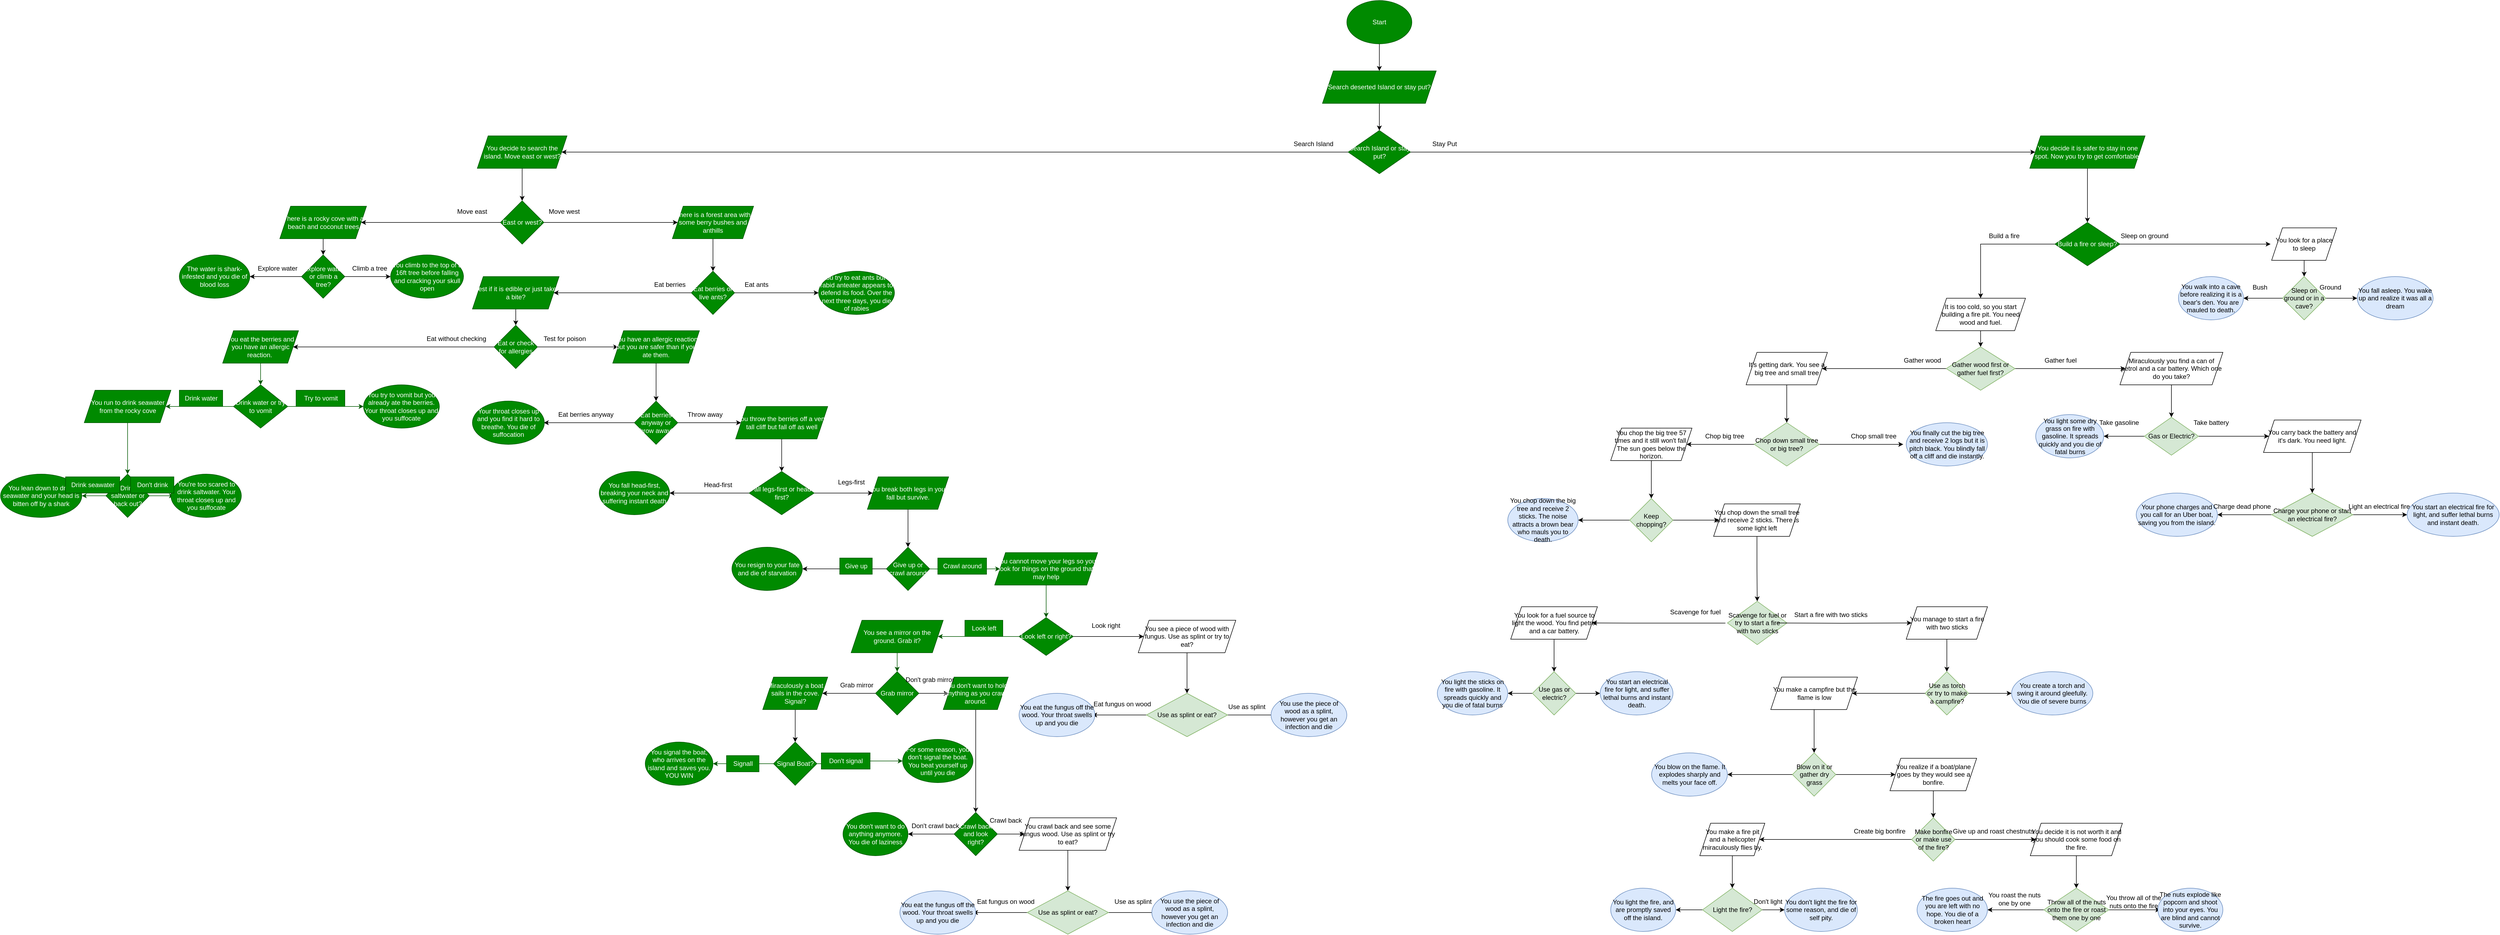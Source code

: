 <mxfile version="21.1.9" type="device">
  <diagram id="XBptaHNUp6xFWXjbcIDQ" name="Page-1">
    <mxGraphModel dx="4568" dy="2692" grid="1" gridSize="10" guides="1" tooltips="1" connect="1" arrows="1" fold="1" page="1" pageScale="1" pageWidth="850" pageHeight="1100" math="0" shadow="0">
      <root>
        <mxCell id="0" />
        <mxCell id="1" parent="0" />
        <mxCell id="8jH8_pliTZvW4bIovDeC-4" value="" style="edgeStyle=orthogonalEdgeStyle;rounded=0;orthogonalLoop=1;jettySize=auto;html=1;" parent="1" source="QoruymZTno_trSx14cLo-2" target="QoruymZTno_trSx14cLo-5" edge="1">
          <mxGeometry relative="1" as="geometry" />
        </mxCell>
        <mxCell id="QoruymZTno_trSx14cLo-2" value="Start" style="ellipse;whiteSpace=wrap;html=1;fillColor=#008a00;strokeColor=#005700;fontColor=#ffffff;" parent="1" vertex="1">
          <mxGeometry x="785" y="-1060" width="120" height="80" as="geometry" />
        </mxCell>
        <mxCell id="QoruymZTno_trSx14cLo-19" value="" style="edgeStyle=orthogonalEdgeStyle;rounded=0;orthogonalLoop=1;jettySize=auto;html=1;" parent="1" source="QoruymZTno_trSx14cLo-5" target="QoruymZTno_trSx14cLo-17" edge="1">
          <mxGeometry relative="1" as="geometry" />
        </mxCell>
        <mxCell id="QoruymZTno_trSx14cLo-5" value="Search deserted Island or stay put?" style="shape=parallelogram;perimeter=parallelogramPerimeter;whiteSpace=wrap;html=1;fixedSize=1;fillColor=#008a00;fontColor=#ffffff;strokeColor=#005700;" parent="1" vertex="1">
          <mxGeometry x="740" y="-930" width="210" height="60" as="geometry" />
        </mxCell>
        <mxCell id="8jH8_pliTZvW4bIovDeC-8" value="" style="edgeStyle=orthogonalEdgeStyle;rounded=0;orthogonalLoop=1;jettySize=auto;html=1;" parent="1" source="QoruymZTno_trSx14cLo-6" target="8jH8_pliTZvW4bIovDeC-7" edge="1">
          <mxGeometry relative="1" as="geometry" />
        </mxCell>
        <mxCell id="QoruymZTno_trSx14cLo-6" value="You decide to search the island. Move east or west?" style="shape=parallelogram;perimeter=parallelogramPerimeter;whiteSpace=wrap;html=1;fixedSize=1;fillColor=#008a00;fontColor=#ffffff;strokeColor=#005700;" parent="1" vertex="1">
          <mxGeometry x="-820" y="-810" width="165.62" height="60" as="geometry" />
        </mxCell>
        <mxCell id="8jH8_pliTZvW4bIovDeC-15" value="" style="edgeStyle=orthogonalEdgeStyle;rounded=0;orthogonalLoop=1;jettySize=auto;html=1;" parent="1" source="QoruymZTno_trSx14cLo-9" target="8jH8_pliTZvW4bIovDeC-13" edge="1">
          <mxGeometry relative="1" as="geometry" />
        </mxCell>
        <mxCell id="QoruymZTno_trSx14cLo-9" value="You decide it is safer to stay in one spot. Now you try to get comfortable." style="shape=parallelogram;perimeter=parallelogramPerimeter;whiteSpace=wrap;html=1;fixedSize=1;fillColor=#008a00;fontColor=#ffffff;strokeColor=#005700;" parent="1" vertex="1">
          <mxGeometry x="2045.59" y="-810" width="212.81" height="60" as="geometry" />
        </mxCell>
        <mxCell id="8jH8_pliTZvW4bIovDeC-3" value="" style="edgeStyle=orthogonalEdgeStyle;rounded=0;orthogonalLoop=1;jettySize=auto;html=1;" parent="1" source="QoruymZTno_trSx14cLo-17" target="QoruymZTno_trSx14cLo-6" edge="1">
          <mxGeometry relative="1" as="geometry" />
        </mxCell>
        <mxCell id="8jH8_pliTZvW4bIovDeC-11" value="" style="edgeStyle=orthogonalEdgeStyle;rounded=0;orthogonalLoop=1;jettySize=auto;html=1;" parent="1" source="QoruymZTno_trSx14cLo-17" target="QoruymZTno_trSx14cLo-9" edge="1">
          <mxGeometry relative="1" as="geometry" />
        </mxCell>
        <mxCell id="QoruymZTno_trSx14cLo-17" value="Search Island or stay put?" style="rhombus;whiteSpace=wrap;html=1;fillColor=#008a00;strokeColor=#005700;fontColor=#ffffff;" parent="1" vertex="1">
          <mxGeometry x="787.5" y="-820" width="115" height="80" as="geometry" />
        </mxCell>
        <mxCell id="8jH8_pliTZvW4bIovDeC-5" value="Search Island" style="text;html=1;align=center;verticalAlign=middle;resizable=0;points=[];autosize=1;strokeColor=none;fillColor=none;" parent="1" vertex="1">
          <mxGeometry x="673.24" y="-810" width="100" height="30" as="geometry" />
        </mxCell>
        <mxCell id="eR0dO_5wLCq7IYi2tpXj-3" value="" style="edgeStyle=orthogonalEdgeStyle;rounded=0;orthogonalLoop=1;jettySize=auto;html=1;" parent="1" source="8jH8_pliTZvW4bIovDeC-7" target="eR0dO_5wLCq7IYi2tpXj-2" edge="1">
          <mxGeometry relative="1" as="geometry" />
        </mxCell>
        <mxCell id="eR0dO_5wLCq7IYi2tpXj-5" value="" style="edgeStyle=orthogonalEdgeStyle;rounded=0;orthogonalLoop=1;jettySize=auto;html=1;" parent="1" source="8jH8_pliTZvW4bIovDeC-7" target="eR0dO_5wLCq7IYi2tpXj-4" edge="1">
          <mxGeometry relative="1" as="geometry" />
        </mxCell>
        <mxCell id="8jH8_pliTZvW4bIovDeC-7" value="East or west?" style="rhombus;whiteSpace=wrap;html=1;fillColor=#008a00;strokeColor=#005700;fontColor=#ffffff;" parent="1" vertex="1">
          <mxGeometry x="-777.19" y="-690" width="80" height="80" as="geometry" />
        </mxCell>
        <mxCell id="8jH8_pliTZvW4bIovDeC-12" value="Stay Put" style="text;html=1;align=center;verticalAlign=middle;resizable=0;points=[];autosize=1;strokeColor=none;fillColor=none;" parent="1" vertex="1">
          <mxGeometry x="930" y="-810" width="70" height="30" as="geometry" />
        </mxCell>
        <mxCell id="8jH8_pliTZvW4bIovDeC-16" value="" style="edgeStyle=orthogonalEdgeStyle;rounded=0;orthogonalLoop=1;jettySize=auto;html=1;" parent="1" source="8jH8_pliTZvW4bIovDeC-13" edge="1">
          <mxGeometry relative="1" as="geometry">
            <mxPoint x="2490" y="-610" as="targetPoint" />
          </mxGeometry>
        </mxCell>
        <mxCell id="8jH8_pliTZvW4bIovDeC-25" value="" style="edgeStyle=orthogonalEdgeStyle;rounded=0;orthogonalLoop=1;jettySize=auto;html=1;" parent="1" source="8jH8_pliTZvW4bIovDeC-13" target="8jH8_pliTZvW4bIovDeC-24" edge="1">
          <mxGeometry relative="1" as="geometry" />
        </mxCell>
        <mxCell id="8jH8_pliTZvW4bIovDeC-13" value="Build a fire or sleep?" style="rhombus;whiteSpace=wrap;html=1;fillColor=#008a00;strokeColor=#005700;fontColor=#ffffff;" parent="1" vertex="1">
          <mxGeometry x="2092" y="-650" width="120" height="80" as="geometry" />
        </mxCell>
        <mxCell id="8jH8_pliTZvW4bIovDeC-21" value="Sleep on&amp;nbsp;ground" style="text;html=1;align=center;verticalAlign=middle;resizable=0;points=[];autosize=1;strokeColor=none;fillColor=none;" parent="1" vertex="1">
          <mxGeometry x="2202" y="-640" width="110" height="30" as="geometry" />
        </mxCell>
        <mxCell id="8jH8_pliTZvW4bIovDeC-22" value="Build a fire" style="text;html=1;align=center;verticalAlign=middle;resizable=0;points=[];autosize=1;strokeColor=none;fillColor=none;" parent="1" vertex="1">
          <mxGeometry x="1957.62" y="-640" width="80" height="30" as="geometry" />
        </mxCell>
        <mxCell id="8jH8_pliTZvW4bIovDeC-39" value="" style="edgeStyle=orthogonalEdgeStyle;rounded=0;orthogonalLoop=1;jettySize=auto;html=1;" parent="1" source="8jH8_pliTZvW4bIovDeC-24" target="8jH8_pliTZvW4bIovDeC-38" edge="1">
          <mxGeometry relative="1" as="geometry" />
        </mxCell>
        <mxCell id="8jH8_pliTZvW4bIovDeC-24" value="It is too cold, so you start building a fire pit. You need wood and fuel." style="shape=parallelogram;perimeter=parallelogramPerimeter;whiteSpace=wrap;html=1;fixedSize=1;" parent="1" vertex="1">
          <mxGeometry x="1872" y="-510" width="165.62" height="60" as="geometry" />
        </mxCell>
        <mxCell id="8jH8_pliTZvW4bIovDeC-43" value="" style="edgeStyle=orthogonalEdgeStyle;rounded=0;orthogonalLoop=1;jettySize=auto;html=1;exitX=1;exitY=0.5;exitDx=0;exitDy=0;" parent="1" source="8jH8_pliTZvW4bIovDeC-37" target="8jH8_pliTZvW4bIovDeC-41" edge="1">
          <mxGeometry relative="1" as="geometry">
            <Array as="points">
              <mxPoint x="1597" y="-380" />
            </Array>
          </mxGeometry>
        </mxCell>
        <mxCell id="8jH8_pliTZvW4bIovDeC-37" value="It&#39;s getting dark. You see a big tree and small tree" style="shape=parallelogram;perimeter=parallelogramPerimeter;whiteSpace=wrap;html=1;fixedSize=1;" parent="1" vertex="1">
          <mxGeometry x="1522" y="-410" width="150" height="60" as="geometry" />
        </mxCell>
        <mxCell id="8jH8_pliTZvW4bIovDeC-40" value="" style="edgeStyle=orthogonalEdgeStyle;rounded=0;orthogonalLoop=1;jettySize=auto;html=1;" parent="1" source="8jH8_pliTZvW4bIovDeC-38" target="8jH8_pliTZvW4bIovDeC-37" edge="1">
          <mxGeometry relative="1" as="geometry" />
        </mxCell>
        <mxCell id="8jH8_pliTZvW4bIovDeC-59" value="" style="edgeStyle=orthogonalEdgeStyle;rounded=0;orthogonalLoop=1;jettySize=auto;html=1;" parent="1" source="8jH8_pliTZvW4bIovDeC-38" target="8jH8_pliTZvW4bIovDeC-58" edge="1">
          <mxGeometry relative="1" as="geometry" />
        </mxCell>
        <mxCell id="8jH8_pliTZvW4bIovDeC-38" value="Gather wood first or gather fuel first?" style="rhombus;whiteSpace=wrap;html=1;fillColor=#d5e8d4;strokeColor=#82b366;" parent="1" vertex="1">
          <mxGeometry x="1891.31" y="-420" width="127" height="80" as="geometry" />
        </mxCell>
        <mxCell id="8jH8_pliTZvW4bIovDeC-46" value="" style="edgeStyle=orthogonalEdgeStyle;rounded=0;orthogonalLoop=1;jettySize=auto;html=1;" parent="1" source="8jH8_pliTZvW4bIovDeC-41" edge="1">
          <mxGeometry relative="1" as="geometry">
            <mxPoint x="1812" y="-240" as="targetPoint" />
          </mxGeometry>
        </mxCell>
        <mxCell id="8jH8_pliTZvW4bIovDeC-47" value="" style="edgeStyle=orthogonalEdgeStyle;rounded=0;orthogonalLoop=1;jettySize=auto;html=1;" parent="1" source="8jH8_pliTZvW4bIovDeC-41" target="8jH8_pliTZvW4bIovDeC-45" edge="1">
          <mxGeometry relative="1" as="geometry" />
        </mxCell>
        <mxCell id="8jH8_pliTZvW4bIovDeC-41" value="Chop down small tree or big tree?" style="rhombus;whiteSpace=wrap;html=1;fillColor=#d5e8d4;strokeColor=#82b366;" parent="1" vertex="1">
          <mxGeometry x="1537" y="-280" width="120" height="80" as="geometry" />
        </mxCell>
        <mxCell id="8jH8_pliTZvW4bIovDeC-55" value="" style="edgeStyle=orthogonalEdgeStyle;rounded=0;orthogonalLoop=1;jettySize=auto;html=1;" parent="1" source="8jH8_pliTZvW4bIovDeC-45" target="8jH8_pliTZvW4bIovDeC-51" edge="1">
          <mxGeometry relative="1" as="geometry" />
        </mxCell>
        <mxCell id="8jH8_pliTZvW4bIovDeC-45" value="You chop the big tree 57 times and it still won&#39;t fall. The sun goes below the horizon." style="shape=parallelogram;perimeter=parallelogramPerimeter;whiteSpace=wrap;html=1;fixedSize=1;" parent="1" vertex="1">
          <mxGeometry x="1272" y="-270" width="150" height="60" as="geometry" />
        </mxCell>
        <mxCell id="8jH8_pliTZvW4bIovDeC-48" value="Gather wood" style="text;html=1;align=center;verticalAlign=middle;resizable=0;points=[];autosize=1;strokeColor=none;fillColor=none;" parent="1" vertex="1">
          <mxGeometry x="1802" y="-410" width="90" height="30" as="geometry" />
        </mxCell>
        <mxCell id="8jH8_pliTZvW4bIovDeC-49" value="Chop big tree" style="text;html=1;align=center;verticalAlign=middle;resizable=0;points=[];autosize=1;strokeColor=none;fillColor=none;" parent="1" vertex="1">
          <mxGeometry x="1432" y="-270" width="100" height="30" as="geometry" />
        </mxCell>
        <mxCell id="8jH8_pliTZvW4bIovDeC-50" value="Chop small tree" style="text;html=1;align=center;verticalAlign=middle;resizable=0;points=[];autosize=1;strokeColor=none;fillColor=none;" parent="1" vertex="1">
          <mxGeometry x="1702" y="-270" width="110" height="30" as="geometry" />
        </mxCell>
        <mxCell id="8jH8_pliTZvW4bIovDeC-56" value="" style="edgeStyle=orthogonalEdgeStyle;rounded=0;orthogonalLoop=1;jettySize=auto;html=1;" parent="1" source="8jH8_pliTZvW4bIovDeC-51" edge="1">
          <mxGeometry relative="1" as="geometry">
            <mxPoint x="1212" y="-100" as="targetPoint" />
          </mxGeometry>
        </mxCell>
        <mxCell id="8jH8_pliTZvW4bIovDeC-57" value="" style="edgeStyle=orthogonalEdgeStyle;rounded=0;orthogonalLoop=1;jettySize=auto;html=1;" parent="1" source="8jH8_pliTZvW4bIovDeC-51" target="8jH8_pliTZvW4bIovDeC-52" edge="1">
          <mxGeometry relative="1" as="geometry" />
        </mxCell>
        <mxCell id="8jH8_pliTZvW4bIovDeC-51" value="Keep chopping?" style="rhombus;whiteSpace=wrap;html=1;fillColor=#d5e8d4;strokeColor=#82b366;" parent="1" vertex="1">
          <mxGeometry x="1307" y="-140" width="80" height="80" as="geometry" />
        </mxCell>
        <mxCell id="8jH8_pliTZvW4bIovDeC-74" value="" style="edgeStyle=orthogonalEdgeStyle;rounded=0;orthogonalLoop=1;jettySize=auto;html=1;" parent="1" source="8jH8_pliTZvW4bIovDeC-52" target="8jH8_pliTZvW4bIovDeC-73" edge="1">
          <mxGeometry relative="1" as="geometry" />
        </mxCell>
        <mxCell id="8jH8_pliTZvW4bIovDeC-52" value="You chop down the small tree and receive 2 sticks. There is some light left" style="shape=parallelogram;perimeter=parallelogramPerimeter;whiteSpace=wrap;html=1;fixedSize=1;" parent="1" vertex="1">
          <mxGeometry x="1462" y="-130" width="160" height="60" as="geometry" />
        </mxCell>
        <mxCell id="8jH8_pliTZvW4bIovDeC-64" value="" style="edgeStyle=orthogonalEdgeStyle;rounded=0;orthogonalLoop=1;jettySize=auto;html=1;" parent="1" source="8jH8_pliTZvW4bIovDeC-58" target="8jH8_pliTZvW4bIovDeC-60" edge="1">
          <mxGeometry relative="1" as="geometry" />
        </mxCell>
        <mxCell id="8jH8_pliTZvW4bIovDeC-58" value="Miraculously you find a can of petrol and a car battery. Which one do you take?" style="shape=parallelogram;perimeter=parallelogramPerimeter;whiteSpace=wrap;html=1;fixedSize=1;" parent="1" vertex="1">
          <mxGeometry x="2212" y="-410" width="190" height="60" as="geometry" />
        </mxCell>
        <mxCell id="8jH8_pliTZvW4bIovDeC-66" value="" style="edgeStyle=orthogonalEdgeStyle;rounded=0;orthogonalLoop=1;jettySize=auto;html=1;" parent="1" source="8jH8_pliTZvW4bIovDeC-60" target="8jH8_pliTZvW4bIovDeC-65" edge="1">
          <mxGeometry relative="1" as="geometry" />
        </mxCell>
        <mxCell id="zpK2-PGiD_Ye-ELu1hZJ-15" value="" style="edgeStyle=orthogonalEdgeStyle;rounded=0;orthogonalLoop=1;jettySize=auto;html=1;" parent="1" source="8jH8_pliTZvW4bIovDeC-60" target="zpK2-PGiD_Ye-ELu1hZJ-14" edge="1">
          <mxGeometry relative="1" as="geometry" />
        </mxCell>
        <mxCell id="8jH8_pliTZvW4bIovDeC-60" value="Gas or Electric?" style="rhombus;whiteSpace=wrap;html=1;fillColor=#d5e8d4;strokeColor=#82b366;" parent="1" vertex="1">
          <mxGeometry x="2257" y="-290" width="100" height="70" as="geometry" />
        </mxCell>
        <mxCell id="8jH8_pliTZvW4bIovDeC-61" value="Gather fuel" style="text;html=1;align=center;verticalAlign=middle;resizable=0;points=[];autosize=1;strokeColor=none;fillColor=none;" parent="1" vertex="1">
          <mxGeometry x="2062" y="-410" width="80" height="30" as="geometry" />
        </mxCell>
        <mxCell id="8jH8_pliTZvW4bIovDeC-70" value="" style="edgeStyle=orthogonalEdgeStyle;rounded=0;orthogonalLoop=1;jettySize=auto;html=1;" parent="1" source="8jH8_pliTZvW4bIovDeC-65" target="8jH8_pliTZvW4bIovDeC-67" edge="1">
          <mxGeometry relative="1" as="geometry" />
        </mxCell>
        <mxCell id="8jH8_pliTZvW4bIovDeC-65" value="You carry back the battery and it&#39;s dark. You need light." style="shape=parallelogram;perimeter=parallelogramPerimeter;whiteSpace=wrap;html=1;fixedSize=1;" parent="1" vertex="1">
          <mxGeometry x="2477" y="-285" width="180" height="60" as="geometry" />
        </mxCell>
        <mxCell id="eR0dO_5wLCq7IYi2tpXj-52" value="" style="edgeStyle=orthogonalEdgeStyle;rounded=0;orthogonalLoop=1;jettySize=auto;html=1;" parent="1" source="8jH8_pliTZvW4bIovDeC-67" target="eR0dO_5wLCq7IYi2tpXj-51" edge="1">
          <mxGeometry relative="1" as="geometry" />
        </mxCell>
        <mxCell id="eR0dO_5wLCq7IYi2tpXj-53" value="" style="edgeStyle=orthogonalEdgeStyle;rounded=0;orthogonalLoop=1;jettySize=auto;html=1;" parent="1" source="8jH8_pliTZvW4bIovDeC-67" target="eR0dO_5wLCq7IYi2tpXj-50" edge="1">
          <mxGeometry relative="1" as="geometry" />
        </mxCell>
        <mxCell id="8jH8_pliTZvW4bIovDeC-67" value="Charge your phone or start an electrical fire?" style="rhombus;whiteSpace=wrap;html=1;fillColor=#d5e8d4;strokeColor=#82b366;" parent="1" vertex="1">
          <mxGeometry x="2492" y="-150" width="150" height="80" as="geometry" />
        </mxCell>
        <mxCell id="8jH8_pliTZvW4bIovDeC-73" value="Scavenge for fuel or try to start a fire with two sticks" style="rhombus;whiteSpace=wrap;html=1;fillColor=#d5e8d4;strokeColor=#82b366;" parent="1" vertex="1">
          <mxGeometry x="1487.5" y="50" width="110" height="80" as="geometry" />
        </mxCell>
        <mxCell id="zpK2-PGiD_Ye-ELu1hZJ-11" value="" style="edgeStyle=orthogonalEdgeStyle;rounded=0;orthogonalLoop=1;jettySize=auto;html=1;" parent="1" source="eR0dO_5wLCq7IYi2tpXj-2" target="zpK2-PGiD_Ye-ELu1hZJ-8" edge="1">
          <mxGeometry relative="1" as="geometry" />
        </mxCell>
        <mxCell id="eR0dO_5wLCq7IYi2tpXj-2" value="There is a rocky cove with a beach and coconut trees" style="shape=parallelogram;perimeter=parallelogramPerimeter;whiteSpace=wrap;html=1;fixedSize=1;fillColor=#008a00;fontColor=#ffffff;strokeColor=#005700;" parent="1" vertex="1">
          <mxGeometry x="-1184.5" y="-680" width="160" height="60" as="geometry" />
        </mxCell>
        <mxCell id="eR0dO_5wLCq7IYi2tpXj-8" value="" style="edgeStyle=orthogonalEdgeStyle;rounded=0;orthogonalLoop=1;jettySize=auto;html=1;" parent="1" source="eR0dO_5wLCq7IYi2tpXj-4" target="eR0dO_5wLCq7IYi2tpXj-6" edge="1">
          <mxGeometry relative="1" as="geometry" />
        </mxCell>
        <mxCell id="eR0dO_5wLCq7IYi2tpXj-4" value="There is a forest area with some berry bushes and anthills" style="shape=parallelogram;perimeter=parallelogramPerimeter;whiteSpace=wrap;html=1;fixedSize=1;fillColor=#008a00;fontColor=#ffffff;strokeColor=#005700;" parent="1" vertex="1">
          <mxGeometry x="-460" y="-680" width="150" height="60" as="geometry" />
        </mxCell>
        <mxCell id="eR0dO_5wLCq7IYi2tpXj-14" value="" style="edgeStyle=orthogonalEdgeStyle;rounded=0;orthogonalLoop=1;jettySize=auto;html=1;" parent="1" source="eR0dO_5wLCq7IYi2tpXj-6" target="eR0dO_5wLCq7IYi2tpXj-11" edge="1">
          <mxGeometry relative="1" as="geometry" />
        </mxCell>
        <mxCell id="eR0dO_5wLCq7IYi2tpXj-23" value="" style="edgeStyle=orthogonalEdgeStyle;rounded=0;orthogonalLoop=1;jettySize=auto;html=1;" parent="1" source="eR0dO_5wLCq7IYi2tpXj-6" edge="1">
          <mxGeometry relative="1" as="geometry">
            <mxPoint x="-190" y="-520" as="targetPoint" />
          </mxGeometry>
        </mxCell>
        <mxCell id="eR0dO_5wLCq7IYi2tpXj-6" value="Eat berries or live ants?" style="rhombus;whiteSpace=wrap;html=1;fillColor=#008a00;strokeColor=#005700;fontColor=#ffffff;" parent="1" vertex="1">
          <mxGeometry x="-425" y="-560" width="80" height="80" as="geometry" />
        </mxCell>
        <mxCell id="eR0dO_5wLCq7IYi2tpXj-17" value="" style="edgeStyle=orthogonalEdgeStyle;rounded=0;orthogonalLoop=1;jettySize=auto;html=1;" parent="1" source="eR0dO_5wLCq7IYi2tpXj-11" target="eR0dO_5wLCq7IYi2tpXj-15" edge="1">
          <mxGeometry relative="1" as="geometry" />
        </mxCell>
        <mxCell id="eR0dO_5wLCq7IYi2tpXj-11" value="Test if it is edible or just take a bite?" style="shape=parallelogram;perimeter=parallelogramPerimeter;whiteSpace=wrap;html=1;fixedSize=1;fillColor=#008a00;fontColor=#ffffff;strokeColor=#005700;" parent="1" vertex="1">
          <mxGeometry x="-829" y="-550" width="160" height="60" as="geometry" />
        </mxCell>
        <mxCell id="eR0dO_5wLCq7IYi2tpXj-12" value="Move west" style="text;html=1;align=center;verticalAlign=middle;resizable=0;points=[];autosize=1;strokeColor=none;fillColor=none;" parent="1" vertex="1">
          <mxGeometry x="-700" y="-685" width="80" height="30" as="geometry" />
        </mxCell>
        <mxCell id="eR0dO_5wLCq7IYi2tpXj-13" value="Move east" style="text;html=1;align=center;verticalAlign=middle;resizable=0;points=[];autosize=1;strokeColor=none;fillColor=none;" parent="1" vertex="1">
          <mxGeometry x="-870" y="-685" width="80" height="30" as="geometry" />
        </mxCell>
        <mxCell id="eR0dO_5wLCq7IYi2tpXj-20" value="" style="edgeStyle=orthogonalEdgeStyle;rounded=0;orthogonalLoop=1;jettySize=auto;html=1;" parent="1" source="eR0dO_5wLCq7IYi2tpXj-15" target="eR0dO_5wLCq7IYi2tpXj-18" edge="1">
          <mxGeometry relative="1" as="geometry" />
        </mxCell>
        <mxCell id="eR0dO_5wLCq7IYi2tpXj-21" value="" style="edgeStyle=orthogonalEdgeStyle;rounded=0;orthogonalLoop=1;jettySize=auto;html=1;entryX=1;entryY=0.5;entryDx=0;entryDy=0;" parent="1" source="eR0dO_5wLCq7IYi2tpXj-15" target="7n9XsmgkcL3LPUVpxS1G-23" edge="1">
          <mxGeometry relative="1" as="geometry">
            <mxPoint x="-909.0" y="-420" as="targetPoint" />
          </mxGeometry>
        </mxCell>
        <mxCell id="eR0dO_5wLCq7IYi2tpXj-15" value="Eat or check for allergies" style="rhombus;whiteSpace=wrap;html=1;fillColor=#008a00;strokeColor=#005700;fontColor=#ffffff;" parent="1" vertex="1">
          <mxGeometry x="-789" y="-460" width="80" height="80" as="geometry" />
        </mxCell>
        <mxCell id="7n9XsmgkcL3LPUVpxS1G-103" value="" style="edgeStyle=orthogonalEdgeStyle;rounded=0;orthogonalLoop=1;jettySize=auto;html=1;" parent="1" source="eR0dO_5wLCq7IYi2tpXj-18" target="eR0dO_5wLCq7IYi2tpXj-45" edge="1">
          <mxGeometry relative="1" as="geometry" />
        </mxCell>
        <mxCell id="eR0dO_5wLCq7IYi2tpXj-18" value="You have an allergic reaction but you are safer than if you ate them." style="shape=parallelogram;perimeter=parallelogramPerimeter;whiteSpace=wrap;html=1;fixedSize=1;fillColor=#008a00;fontColor=#ffffff;strokeColor=#005700;" parent="1" vertex="1">
          <mxGeometry x="-570" y="-450" width="160" height="60" as="geometry" />
        </mxCell>
        <mxCell id="eR0dO_5wLCq7IYi2tpXj-26" value="Eat ants" style="text;html=1;align=center;verticalAlign=middle;resizable=0;points=[];autosize=1;strokeColor=none;fillColor=none;" parent="1" vertex="1">
          <mxGeometry x="-340" y="-550" width="70" height="30" as="geometry" />
        </mxCell>
        <mxCell id="eR0dO_5wLCq7IYi2tpXj-27" value="Eat berries" style="text;html=1;align=center;verticalAlign=middle;resizable=0;points=[];autosize=1;strokeColor=none;fillColor=none;" parent="1" vertex="1">
          <mxGeometry x="-505" y="-550" width="80" height="30" as="geometry" />
        </mxCell>
        <mxCell id="eR0dO_5wLCq7IYi2tpXj-28" value="Test for poison" style="text;html=1;align=center;verticalAlign=middle;resizable=0;points=[];autosize=1;strokeColor=none;fillColor=none;" parent="1" vertex="1">
          <mxGeometry x="-709" y="-450" width="100" height="30" as="geometry" />
        </mxCell>
        <mxCell id="eR0dO_5wLCq7IYi2tpXj-29" value="Eat without checking" style="text;html=1;align=center;verticalAlign=middle;resizable=0;points=[];autosize=1;strokeColor=none;fillColor=none;" parent="1" vertex="1">
          <mxGeometry x="-929" y="-450" width="140" height="30" as="geometry" />
        </mxCell>
        <mxCell id="eR0dO_5wLCq7IYi2tpXj-49" value="" style="edgeStyle=orthogonalEdgeStyle;rounded=0;orthogonalLoop=1;jettySize=auto;html=1;" parent="1" source="eR0dO_5wLCq7IYi2tpXj-45" edge="1">
          <mxGeometry relative="1" as="geometry">
            <mxPoint x="-697.19" y="-280" as="targetPoint" />
          </mxGeometry>
        </mxCell>
        <mxCell id="eR0dO_5wLCq7IYi2tpXj-54" value="" style="edgeStyle=orthogonalEdgeStyle;rounded=0;orthogonalLoop=1;jettySize=auto;html=1;" parent="1" source="eR0dO_5wLCq7IYi2tpXj-45" target="eR0dO_5wLCq7IYi2tpXj-47" edge="1">
          <mxGeometry relative="1" as="geometry" />
        </mxCell>
        <mxCell id="eR0dO_5wLCq7IYi2tpXj-45" value="Eat berries anyway or throw away?" style="rhombus;whiteSpace=wrap;html=1;fillColor=#008a00;strokeColor=#005700;fontColor=#ffffff;" parent="1" vertex="1">
          <mxGeometry x="-530" y="-320" width="80" height="80" as="geometry" />
        </mxCell>
        <mxCell id="7n9XsmgkcL3LPUVpxS1G-104" value="" style="edgeStyle=orthogonalEdgeStyle;rounded=0;orthogonalLoop=1;jettySize=auto;html=1;" parent="1" source="eR0dO_5wLCq7IYi2tpXj-47" target="eR0dO_5wLCq7IYi2tpXj-60" edge="1">
          <mxGeometry relative="1" as="geometry" />
        </mxCell>
        <mxCell id="eR0dO_5wLCq7IYi2tpXj-47" value="You throw the berries off a very tall cliff but fall off as well" style="shape=parallelogram;perimeter=parallelogramPerimeter;whiteSpace=wrap;html=1;fixedSize=1;fillColor=#008a00;fontColor=#ffffff;strokeColor=#005700;" parent="1" vertex="1">
          <mxGeometry x="-343.19" y="-310" width="170" height="60" as="geometry" />
        </mxCell>
        <mxCell id="eR0dO_5wLCq7IYi2tpXj-50" value="You start an electrical fire for light, and suffer lethal burns and instant death." style="ellipse;whiteSpace=wrap;html=1;fillColor=#dae8fc;strokeColor=#6c8ebf;" parent="1" vertex="1">
          <mxGeometry x="2742" y="-150" width="170" height="80" as="geometry" />
        </mxCell>
        <mxCell id="eR0dO_5wLCq7IYi2tpXj-51" value="Your phone charges and you call for an Uber boat, saving you from the island." style="ellipse;whiteSpace=wrap;html=1;fillColor=#dae8fc;strokeColor=#6c8ebf;" parent="1" vertex="1">
          <mxGeometry x="2242" y="-150" width="150" height="80" as="geometry" />
        </mxCell>
        <mxCell id="eR0dO_5wLCq7IYi2tpXj-76" value="" style="edgeStyle=orthogonalEdgeStyle;rounded=0;orthogonalLoop=1;jettySize=auto;html=1;" parent="1" source="eR0dO_5wLCq7IYi2tpXj-60" target="eR0dO_5wLCq7IYi2tpXj-75" edge="1">
          <mxGeometry relative="1" as="geometry" />
        </mxCell>
        <mxCell id="7n9XsmgkcL3LPUVpxS1G-106" value="" style="edgeStyle=orthogonalEdgeStyle;rounded=0;orthogonalLoop=1;jettySize=auto;html=1;" parent="1" source="eR0dO_5wLCq7IYi2tpXj-60" target="eR0dO_5wLCq7IYi2tpXj-66" edge="1">
          <mxGeometry relative="1" as="geometry" />
        </mxCell>
        <mxCell id="eR0dO_5wLCq7IYi2tpXj-60" value="Fall legs-first or head-first?" style="rhombus;whiteSpace=wrap;html=1;fillColor=#008a00;strokeColor=#005700;fontColor=#ffffff;" parent="1" vertex="1">
          <mxGeometry x="-318.19" y="-190" width="120" height="80" as="geometry" />
        </mxCell>
        <mxCell id="7n9XsmgkcL3LPUVpxS1G-108" value="" style="edgeStyle=orthogonalEdgeStyle;rounded=0;orthogonalLoop=1;jettySize=auto;html=1;" parent="1" source="eR0dO_5wLCq7IYi2tpXj-66" target="7n9XsmgkcL3LPUVpxS1G-1" edge="1">
          <mxGeometry relative="1" as="geometry" />
        </mxCell>
        <mxCell id="eR0dO_5wLCq7IYi2tpXj-66" value="You break both legs in your fall but survive." style="shape=parallelogram;perimeter=parallelogramPerimeter;whiteSpace=wrap;html=1;fixedSize=1;fillColor=#008a00;fontColor=#ffffff;strokeColor=#005700;" parent="1" vertex="1">
          <mxGeometry x="-100" y="-180" width="150" height="60" as="geometry" />
        </mxCell>
        <mxCell id="eR0dO_5wLCq7IYi2tpXj-68" value="Throw away" style="text;html=1;align=center;verticalAlign=middle;resizable=0;points=[];autosize=1;strokeColor=none;fillColor=none;" parent="1" vertex="1">
          <mxGeometry x="-445.0" y="-310" width="90" height="30" as="geometry" />
        </mxCell>
        <mxCell id="eR0dO_5wLCq7IYi2tpXj-73" value="Head-first" style="text;html=1;align=center;verticalAlign=middle;resizable=0;points=[];autosize=1;strokeColor=none;fillColor=none;" parent="1" vertex="1">
          <mxGeometry x="-416" y="-180" width="80" height="30" as="geometry" />
        </mxCell>
        <mxCell id="eR0dO_5wLCq7IYi2tpXj-75" value="You fall head-first, breaking your neck and suffering instant death" style="ellipse;whiteSpace=wrap;html=1;fillColor=#008a00;strokeColor=#005700;fontColor=#ffffff;" parent="1" vertex="1">
          <mxGeometry x="-595" y="-190" width="130" height="80" as="geometry" />
        </mxCell>
        <mxCell id="7n9XsmgkcL3LPUVpxS1G-110" value="" style="edgeStyle=orthogonalEdgeStyle;rounded=0;orthogonalLoop=1;jettySize=auto;html=1;" parent="1" source="7n9XsmgkcL3LPUVpxS1G-1" edge="1">
          <mxGeometry relative="1" as="geometry">
            <mxPoint x="-220" y="-10" as="targetPoint" />
          </mxGeometry>
        </mxCell>
        <mxCell id="7n9XsmgkcL3LPUVpxS1G-1" value="Give up or crawl around" style="rhombus;whiteSpace=wrap;html=1;fillColor=#008a00;strokeColor=#005700;fontColor=#ffffff;" parent="1" vertex="1">
          <mxGeometry x="-65" y="-50" width="80" height="80" as="geometry" />
        </mxCell>
        <mxCell id="7n9XsmgkcL3LPUVpxS1G-18" value="" style="edgeStyle=orthogonalEdgeStyle;rounded=0;orthogonalLoop=1;jettySize=auto;html=1;fillColor=#008a00;strokeColor=#005700;" parent="1" target="7n9XsmgkcL3LPUVpxS1G-36" edge="1">
          <mxGeometry relative="1" as="geometry">
            <mxPoint x="-5.116e-13" y="-10" as="sourcePoint" />
          </mxGeometry>
        </mxCell>
        <mxCell id="KOsrSoKm476WnTX5IUVm-13" value="" style="edgeStyle=orthogonalEdgeStyle;rounded=0;orthogonalLoop=1;jettySize=auto;html=1;fillColor=#008a00;strokeColor=#005700;" parent="1" source="7n9XsmgkcL3LPUVpxS1G-22" edge="1">
          <mxGeometry relative="1" as="geometry">
            <mxPoint x="-1030" y="-310" as="targetPoint" />
          </mxGeometry>
        </mxCell>
        <mxCell id="KOsrSoKm476WnTX5IUVm-14" value="" style="edgeStyle=orthogonalEdgeStyle;rounded=0;orthogonalLoop=1;jettySize=auto;html=1;fillColor=#008a00;strokeColor=#005700;" parent="1" source="7n9XsmgkcL3LPUVpxS1G-22" target="7n9XsmgkcL3LPUVpxS1G-33" edge="1">
          <mxGeometry relative="1" as="geometry" />
        </mxCell>
        <mxCell id="7n9XsmgkcL3LPUVpxS1G-22" value="Drink water or try to vomit" style="rhombus;whiteSpace=wrap;html=1;fillColor=#008a00;strokeColor=#005700;fontColor=#ffffff;" parent="1" vertex="1">
          <mxGeometry x="-1270" y="-350" width="100" height="80" as="geometry" />
        </mxCell>
        <mxCell id="KOsrSoKm476WnTX5IUVm-12" value="" style="edgeStyle=orthogonalEdgeStyle;rounded=0;orthogonalLoop=1;jettySize=auto;html=1;fillColor=#008a00;strokeColor=#005700;" parent="1" source="7n9XsmgkcL3LPUVpxS1G-23" target="7n9XsmgkcL3LPUVpxS1G-22" edge="1">
          <mxGeometry relative="1" as="geometry" />
        </mxCell>
        <mxCell id="7n9XsmgkcL3LPUVpxS1G-23" value="You eat the berries and you have an allergic reaction.&amp;nbsp;" style="shape=parallelogram;perimeter=parallelogramPerimeter;whiteSpace=wrap;html=1;fixedSize=1;fillColor=#008a00;fontColor=#ffffff;strokeColor=#005700;" parent="1" vertex="1">
          <mxGeometry x="-1290" y="-450" width="140" height="60" as="geometry" />
        </mxCell>
        <mxCell id="7n9XsmgkcL3LPUVpxS1G-26" value="Give up" style="text;html=1;align=center;verticalAlign=middle;resizable=0;points=[];autosize=1;strokeColor=#005700;fillColor=#008a00;fontColor=#ffffff;" parent="1" vertex="1">
          <mxGeometry x="-151" y="-30" width="60" height="30" as="geometry" />
        </mxCell>
        <mxCell id="zpK2-PGiD_Ye-ELu1hZJ-52" value="" style="edgeStyle=orthogonalEdgeStyle;rounded=0;orthogonalLoop=1;jettySize=auto;html=1;fillColor=#008a00;strokeColor=#005700;" parent="1" source="7n9XsmgkcL3LPUVpxS1G-31" edge="1">
          <mxGeometry relative="1" as="geometry">
            <mxPoint x="-1380" y="-145" as="targetPoint" />
          </mxGeometry>
        </mxCell>
        <mxCell id="zpK2-PGiD_Ye-ELu1hZJ-54" value="" style="edgeStyle=orthogonalEdgeStyle;rounded=0;orthogonalLoop=1;jettySize=auto;html=1;fillColor=#008a00;strokeColor=#005700;" parent="1" source="7n9XsmgkcL3LPUVpxS1G-31" edge="1">
          <mxGeometry relative="1" as="geometry">
            <mxPoint x="-1550.016" y="-144.952" as="targetPoint" />
          </mxGeometry>
        </mxCell>
        <mxCell id="7n9XsmgkcL3LPUVpxS1G-31" value="Drink saltwater or back out?" style="rhombus;whiteSpace=wrap;html=1;fillColor=#008a00;strokeColor=#005700;fontColor=#ffffff;" parent="1" vertex="1">
          <mxGeometry x="-1505.5" y="-185" width="80" height="80" as="geometry" />
        </mxCell>
        <mxCell id="zpK2-PGiD_Ye-ELu1hZJ-58" value="" style="edgeStyle=orthogonalEdgeStyle;rounded=0;orthogonalLoop=1;jettySize=auto;html=1;fillColor=#008a00;strokeColor=#005700;" parent="1" source="7n9XsmgkcL3LPUVpxS1G-33" target="7n9XsmgkcL3LPUVpxS1G-31" edge="1">
          <mxGeometry relative="1" as="geometry" />
        </mxCell>
        <mxCell id="7n9XsmgkcL3LPUVpxS1G-33" value="You run to drink seawater from the rocky cove" style="shape=parallelogram;perimeter=parallelogramPerimeter;whiteSpace=wrap;html=1;fixedSize=1;fillColor=#008a00;fontColor=#ffffff;strokeColor=#005700;" parent="1" vertex="1">
          <mxGeometry x="-1545.5" y="-340" width="160" height="60" as="geometry" />
        </mxCell>
        <mxCell id="7n9XsmgkcL3LPUVpxS1G-35" value="" style="edgeStyle=orthogonalEdgeStyle;rounded=0;orthogonalLoop=1;jettySize=auto;html=1;fillColor=#008a00;strokeColor=#005700;" parent="1" source="7n9XsmgkcL3LPUVpxS1G-36" target="7n9XsmgkcL3LPUVpxS1G-38" edge="1">
          <mxGeometry relative="1" as="geometry" />
        </mxCell>
        <mxCell id="7n9XsmgkcL3LPUVpxS1G-36" value="You cannot move your legs so you look for things on the ground that may help" style="shape=parallelogram;perimeter=parallelogramPerimeter;whiteSpace=wrap;html=1;fixedSize=1;fillColor=#008a00;fontColor=#ffffff;strokeColor=#005700;" parent="1" vertex="1">
          <mxGeometry x="135" y="-40" width="190" height="60" as="geometry" />
        </mxCell>
        <mxCell id="7n9XsmgkcL3LPUVpxS1G-37" value="" style="edgeStyle=orthogonalEdgeStyle;rounded=0;orthogonalLoop=1;jettySize=auto;html=1;" parent="1" source="7n9XsmgkcL3LPUVpxS1G-38" target="7n9XsmgkcL3LPUVpxS1G-41" edge="1">
          <mxGeometry relative="1" as="geometry" />
        </mxCell>
        <mxCell id="zpK2-PGiD_Ye-ELu1hZJ-20" value="" style="edgeStyle=orthogonalEdgeStyle;rounded=0;orthogonalLoop=1;jettySize=auto;html=1;fillColor=#008a00;strokeColor=#005700;" parent="1" source="7n9XsmgkcL3LPUVpxS1G-38" target="zpK2-PGiD_Ye-ELu1hZJ-19" edge="1">
          <mxGeometry relative="1" as="geometry" />
        </mxCell>
        <mxCell id="7n9XsmgkcL3LPUVpxS1G-38" value="Look left or right?" style="rhombus;whiteSpace=wrap;html=1;fillColor=#008a00;strokeColor=#005700;fontColor=#ffffff;" parent="1" vertex="1">
          <mxGeometry x="180" y="80" width="100" height="70" as="geometry" />
        </mxCell>
        <mxCell id="7n9XsmgkcL3LPUVpxS1G-39" value="Crawl around" style="text;html=1;align=center;verticalAlign=middle;resizable=0;points=[];autosize=1;strokeColor=#005700;fillColor=#008a00;fontColor=#ffffff;" parent="1" vertex="1">
          <mxGeometry x="30" y="-30" width="90" height="30" as="geometry" />
        </mxCell>
        <mxCell id="7n9XsmgkcL3LPUVpxS1G-40" value="" style="edgeStyle=orthogonalEdgeStyle;rounded=0;orthogonalLoop=1;jettySize=auto;html=1;" parent="1" source="7n9XsmgkcL3LPUVpxS1G-41" target="7n9XsmgkcL3LPUVpxS1G-44" edge="1">
          <mxGeometry relative="1" as="geometry" />
        </mxCell>
        <mxCell id="7n9XsmgkcL3LPUVpxS1G-41" value="You see a piece of wood with fungus. Use as splint or try to eat?" style="shape=parallelogram;perimeter=parallelogramPerimeter;whiteSpace=wrap;html=1;fixedSize=1;" parent="1" vertex="1">
          <mxGeometry x="400" y="85" width="180" height="60" as="geometry" />
        </mxCell>
        <mxCell id="7n9XsmgkcL3LPUVpxS1G-42" value="" style="edgeStyle=orthogonalEdgeStyle;rounded=0;orthogonalLoop=1;jettySize=auto;html=1;" parent="1" source="7n9XsmgkcL3LPUVpxS1G-44" edge="1">
          <mxGeometry relative="1" as="geometry">
            <mxPoint x="315" y="260" as="targetPoint" />
          </mxGeometry>
        </mxCell>
        <mxCell id="7n9XsmgkcL3LPUVpxS1G-43" value="" style="edgeStyle=orthogonalEdgeStyle;rounded=0;orthogonalLoop=1;jettySize=auto;html=1;" parent="1" source="7n9XsmgkcL3LPUVpxS1G-44" edge="1">
          <mxGeometry relative="1" as="geometry">
            <mxPoint x="665" y="260" as="targetPoint" />
          </mxGeometry>
        </mxCell>
        <mxCell id="7n9XsmgkcL3LPUVpxS1G-44" value="Use as splint or eat?" style="rhombus;whiteSpace=wrap;html=1;fillColor=#d5e8d4;strokeColor=#82b366;" parent="1" vertex="1">
          <mxGeometry x="415" y="220" width="150" height="80" as="geometry" />
        </mxCell>
        <mxCell id="7n9XsmgkcL3LPUVpxS1G-49" value="" style="edgeStyle=orthogonalEdgeStyle;rounded=0;orthogonalLoop=1;jettySize=auto;html=1;exitX=0.969;exitY=1.176;exitDx=0;exitDy=0;exitPerimeter=0;" parent="1" source="7n9XsmgkcL3LPUVpxS1G-63" target="7n9XsmgkcL3LPUVpxS1G-53" edge="1">
          <mxGeometry relative="1" as="geometry">
            <mxPoint x="1500.31" y="90.0" as="sourcePoint" />
          </mxGeometry>
        </mxCell>
        <mxCell id="7n9XsmgkcL3LPUVpxS1G-50" value="" style="edgeStyle=orthogonalEdgeStyle;rounded=0;orthogonalLoop=1;jettySize=auto;html=1;" parent="1" target="7n9XsmgkcL3LPUVpxS1G-55" edge="1">
          <mxGeometry relative="1" as="geometry">
            <mxPoint x="1580.31" y="90.0" as="sourcePoint" />
          </mxGeometry>
        </mxCell>
        <mxCell id="7n9XsmgkcL3LPUVpxS1G-52" value="" style="edgeStyle=orthogonalEdgeStyle;rounded=0;orthogonalLoop=1;jettySize=auto;html=1;" parent="1" source="7n9XsmgkcL3LPUVpxS1G-53" target="7n9XsmgkcL3LPUVpxS1G-59" edge="1">
          <mxGeometry relative="1" as="geometry" />
        </mxCell>
        <mxCell id="7n9XsmgkcL3LPUVpxS1G-53" value="You look for a fuel source to light the wood. You find petrol and a car battery." style="shape=parallelogram;perimeter=parallelogramPerimeter;whiteSpace=wrap;html=1;fixedSize=1;" parent="1" vertex="1">
          <mxGeometry x="1087.5" y="60" width="160" height="60" as="geometry" />
        </mxCell>
        <mxCell id="7n9XsmgkcL3LPUVpxS1G-54" value="" style="edgeStyle=orthogonalEdgeStyle;rounded=0;orthogonalLoop=1;jettySize=auto;html=1;" parent="1" source="7n9XsmgkcL3LPUVpxS1G-55" target="7n9XsmgkcL3LPUVpxS1G-58" edge="1">
          <mxGeometry relative="1" as="geometry" />
        </mxCell>
        <mxCell id="7n9XsmgkcL3LPUVpxS1G-55" value="You manage to start a fire with two sticks" style="shape=parallelogram;perimeter=parallelogramPerimeter;whiteSpace=wrap;html=1;fixedSize=1;" parent="1" vertex="1">
          <mxGeometry x="1817.5" y="60" width="150" height="60" as="geometry" />
        </mxCell>
        <mxCell id="7n9XsmgkcL3LPUVpxS1G-56" value="" style="edgeStyle=orthogonalEdgeStyle;rounded=0;orthogonalLoop=1;jettySize=auto;html=1;" parent="1" source="7n9XsmgkcL3LPUVpxS1G-58" target="7n9XsmgkcL3LPUVpxS1G-61" edge="1">
          <mxGeometry relative="1" as="geometry" />
        </mxCell>
        <mxCell id="KOsrSoKm476WnTX5IUVm-16" value="" style="edgeStyle=orthogonalEdgeStyle;rounded=0;orthogonalLoop=1;jettySize=auto;html=1;" parent="1" source="7n9XsmgkcL3LPUVpxS1G-58" target="KOsrSoKm476WnTX5IUVm-15" edge="1">
          <mxGeometry relative="1" as="geometry" />
        </mxCell>
        <mxCell id="7n9XsmgkcL3LPUVpxS1G-58" value="Use as torch or try to make a campfire?" style="rhombus;whiteSpace=wrap;html=1;fillColor=#d5e8d4;strokeColor=#82b366;" parent="1" vertex="1">
          <mxGeometry x="1852.5" y="180" width="80" height="80" as="geometry" />
        </mxCell>
        <mxCell id="zpK2-PGiD_Ye-ELu1hZJ-2" value="" style="edgeStyle=orthogonalEdgeStyle;rounded=0;orthogonalLoop=1;jettySize=auto;html=1;" parent="1" source="7n9XsmgkcL3LPUVpxS1G-59" target="zpK2-PGiD_Ye-ELu1hZJ-1" edge="1">
          <mxGeometry relative="1" as="geometry" />
        </mxCell>
        <mxCell id="zpK2-PGiD_Ye-ELu1hZJ-4" value="" style="edgeStyle=orthogonalEdgeStyle;rounded=0;orthogonalLoop=1;jettySize=auto;html=1;" parent="1" source="7n9XsmgkcL3LPUVpxS1G-59" target="zpK2-PGiD_Ye-ELu1hZJ-3" edge="1">
          <mxGeometry relative="1" as="geometry" />
        </mxCell>
        <mxCell id="7n9XsmgkcL3LPUVpxS1G-59" value="Use gas or electric?" style="rhombus;whiteSpace=wrap;html=1;fillColor=#d5e8d4;strokeColor=#82b366;" parent="1" vertex="1">
          <mxGeometry x="1127.5" y="180" width="80" height="80" as="geometry" />
        </mxCell>
        <mxCell id="7n9XsmgkcL3LPUVpxS1G-60" value="" style="edgeStyle=orthogonalEdgeStyle;rounded=0;orthogonalLoop=1;jettySize=auto;html=1;" parent="1" source="7n9XsmgkcL3LPUVpxS1G-61" target="7n9XsmgkcL3LPUVpxS1G-66" edge="1">
          <mxGeometry relative="1" as="geometry" />
        </mxCell>
        <mxCell id="7n9XsmgkcL3LPUVpxS1G-61" value="You make a campfire but the flame is low" style="shape=parallelogram;perimeter=parallelogramPerimeter;whiteSpace=wrap;html=1;fixedSize=1;" parent="1" vertex="1">
          <mxGeometry x="1567.5" y="190" width="160" height="60" as="geometry" />
        </mxCell>
        <mxCell id="7n9XsmgkcL3LPUVpxS1G-62" value="Start a fire with two sticks" style="text;html=1;align=center;verticalAlign=middle;resizable=0;points=[];autosize=1;strokeColor=none;fillColor=none;" parent="1" vertex="1">
          <mxGeometry x="1597.5" y="60" width="160" height="30" as="geometry" />
        </mxCell>
        <mxCell id="7n9XsmgkcL3LPUVpxS1G-63" value="Scavenge for fuel" style="text;html=1;align=center;verticalAlign=middle;resizable=0;points=[];autosize=1;strokeColor=none;fillColor=none;" parent="1" vertex="1">
          <mxGeometry x="1367.5" y="55" width="120" height="30" as="geometry" />
        </mxCell>
        <mxCell id="7n9XsmgkcL3LPUVpxS1G-64" value="" style="edgeStyle=orthogonalEdgeStyle;rounded=0;orthogonalLoop=1;jettySize=auto;html=1;" parent="1" source="7n9XsmgkcL3LPUVpxS1G-66" target="7n9XsmgkcL3LPUVpxS1G-68" edge="1">
          <mxGeometry relative="1" as="geometry" />
        </mxCell>
        <mxCell id="7n9XsmgkcL3LPUVpxS1G-65" value="" style="edgeStyle=orthogonalEdgeStyle;rounded=0;orthogonalLoop=1;jettySize=auto;html=1;" parent="1" source="7n9XsmgkcL3LPUVpxS1G-66" edge="1">
          <mxGeometry relative="1" as="geometry">
            <mxPoint x="1487.5" y="370" as="targetPoint" />
          </mxGeometry>
        </mxCell>
        <mxCell id="7n9XsmgkcL3LPUVpxS1G-66" value="Blow on it or gather dry grass" style="rhombus;whiteSpace=wrap;html=1;fillColor=#d5e8d4;strokeColor=#82b366;" parent="1" vertex="1">
          <mxGeometry x="1607.5" y="330" width="80" height="80" as="geometry" />
        </mxCell>
        <mxCell id="7n9XsmgkcL3LPUVpxS1G-67" value="" style="edgeStyle=orthogonalEdgeStyle;rounded=0;orthogonalLoop=1;jettySize=auto;html=1;" parent="1" source="7n9XsmgkcL3LPUVpxS1G-68" target="7n9XsmgkcL3LPUVpxS1G-80" edge="1">
          <mxGeometry relative="1" as="geometry" />
        </mxCell>
        <mxCell id="7n9XsmgkcL3LPUVpxS1G-68" value="You realize if a boat/plane goes by they would see a bonfire." style="shape=parallelogram;perimeter=parallelogramPerimeter;whiteSpace=wrap;html=1;fixedSize=1;" parent="1" vertex="1">
          <mxGeometry x="1787.5" y="340" width="160" height="60" as="geometry" />
        </mxCell>
        <mxCell id="7n9XsmgkcL3LPUVpxS1G-78" value="" style="edgeStyle=orthogonalEdgeStyle;rounded=0;orthogonalLoop=1;jettySize=auto;html=1;" parent="1" source="7n9XsmgkcL3LPUVpxS1G-80" target="7n9XsmgkcL3LPUVpxS1G-84" edge="1">
          <mxGeometry relative="1" as="geometry" />
        </mxCell>
        <mxCell id="7n9XsmgkcL3LPUVpxS1G-79" value="" style="edgeStyle=orthogonalEdgeStyle;rounded=0;orthogonalLoop=1;jettySize=auto;html=1;" parent="1" source="7n9XsmgkcL3LPUVpxS1G-80" target="7n9XsmgkcL3LPUVpxS1G-82" edge="1">
          <mxGeometry relative="1" as="geometry" />
        </mxCell>
        <mxCell id="7n9XsmgkcL3LPUVpxS1G-80" value="Make bonfire or make use of the fire?" style="rhombus;whiteSpace=wrap;html=1;fillColor=#d5e8d4;strokeColor=#82b366;" parent="1" vertex="1">
          <mxGeometry x="1827.5" y="450" width="80" height="80" as="geometry" />
        </mxCell>
        <mxCell id="7n9XsmgkcL3LPUVpxS1G-81" value="" style="edgeStyle=orthogonalEdgeStyle;rounded=0;orthogonalLoop=1;jettySize=auto;html=1;" parent="1" source="7n9XsmgkcL3LPUVpxS1G-82" target="7n9XsmgkcL3LPUVpxS1G-87" edge="1">
          <mxGeometry relative="1" as="geometry" />
        </mxCell>
        <mxCell id="7n9XsmgkcL3LPUVpxS1G-82" value="You decide it is not worth it and you should cook some food on the fire." style="shape=parallelogram;perimeter=parallelogramPerimeter;whiteSpace=wrap;html=1;fixedSize=1;" parent="1" vertex="1">
          <mxGeometry x="2046.5" y="460" width="170" height="60" as="geometry" />
        </mxCell>
        <mxCell id="7n9XsmgkcL3LPUVpxS1G-83" value="" style="edgeStyle=orthogonalEdgeStyle;rounded=0;orthogonalLoop=1;jettySize=auto;html=1;" parent="1" source="7n9XsmgkcL3LPUVpxS1G-84" target="7n9XsmgkcL3LPUVpxS1G-88" edge="1">
          <mxGeometry relative="1" as="geometry" />
        </mxCell>
        <mxCell id="7n9XsmgkcL3LPUVpxS1G-84" value="You make a fire pit and a helicopter miraculously flies by." style="shape=parallelogram;perimeter=parallelogramPerimeter;whiteSpace=wrap;html=1;fixedSize=1;" parent="1" vertex="1">
          <mxGeometry x="1436.5" y="460" width="120" height="60" as="geometry" />
        </mxCell>
        <mxCell id="7n9XsmgkcL3LPUVpxS1G-85" value="" style="edgeStyle=orthogonalEdgeStyle;rounded=0;orthogonalLoop=1;jettySize=auto;html=1;" parent="1" source="7n9XsmgkcL3LPUVpxS1G-87" edge="1">
          <mxGeometry relative="1" as="geometry">
            <mxPoint x="2286.5" y="620" as="targetPoint" />
          </mxGeometry>
        </mxCell>
        <mxCell id="7n9XsmgkcL3LPUVpxS1G-86" value="" style="edgeStyle=orthogonalEdgeStyle;rounded=0;orthogonalLoop=1;jettySize=auto;html=1;" parent="1" source="7n9XsmgkcL3LPUVpxS1G-87" target="7n9XsmgkcL3LPUVpxS1G-95" edge="1">
          <mxGeometry relative="1" as="geometry" />
        </mxCell>
        <mxCell id="7n9XsmgkcL3LPUVpxS1G-87" value="Throw all of the nuts onto the fire or roast them one by one" style="rhombus;whiteSpace=wrap;html=1;fillColor=#d5e8d4;strokeColor=#82b366;" parent="1" vertex="1">
          <mxGeometry x="2071.5" y="580" width="120" height="80" as="geometry" />
        </mxCell>
        <mxCell id="KOsrSoKm476WnTX5IUVm-19" value="" style="edgeStyle=orthogonalEdgeStyle;rounded=0;orthogonalLoop=1;jettySize=auto;html=1;" parent="1" source="7n9XsmgkcL3LPUVpxS1G-88" target="KOsrSoKm476WnTX5IUVm-18" edge="1">
          <mxGeometry relative="1" as="geometry" />
        </mxCell>
        <mxCell id="KOsrSoKm476WnTX5IUVm-21" value="" style="edgeStyle=orthogonalEdgeStyle;rounded=0;orthogonalLoop=1;jettySize=auto;html=1;" parent="1" source="7n9XsmgkcL3LPUVpxS1G-88" target="KOsrSoKm476WnTX5IUVm-20" edge="1">
          <mxGeometry relative="1" as="geometry" />
        </mxCell>
        <mxCell id="7n9XsmgkcL3LPUVpxS1G-88" value="Light the fire?" style="rhombus;whiteSpace=wrap;html=1;fillColor=#d5e8d4;strokeColor=#82b366;" parent="1" vertex="1">
          <mxGeometry x="1441.5" y="580" width="110" height="80" as="geometry" />
        </mxCell>
        <mxCell id="7n9XsmgkcL3LPUVpxS1G-91" value="Create big bonfire" style="text;html=1;align=center;verticalAlign=middle;resizable=0;points=[];autosize=1;strokeColor=none;fillColor=none;" parent="1" vertex="1">
          <mxGeometry x="1707.5" y="460" width="120" height="30" as="geometry" />
        </mxCell>
        <mxCell id="7n9XsmgkcL3LPUVpxS1G-92" value="Give up and roast chestnuts" style="text;html=1;align=center;verticalAlign=middle;resizable=0;points=[];autosize=1;strokeColor=none;fillColor=none;" parent="1" vertex="1">
          <mxGeometry x="1892.5" y="460" width="170" height="30" as="geometry" />
        </mxCell>
        <mxCell id="7n9XsmgkcL3LPUVpxS1G-93" value="You throw all of the &lt;br&gt;nuts onto the fire" style="text;html=1;align=center;verticalAlign=middle;resizable=0;points=[];autosize=1;strokeColor=none;fillColor=none;" parent="1" vertex="1">
          <mxGeometry x="2171.5" y="585" width="130" height="40" as="geometry" />
        </mxCell>
        <mxCell id="7n9XsmgkcL3LPUVpxS1G-94" value="You roast the nuts &lt;br&gt;one by one" style="text;html=1;align=center;verticalAlign=middle;resizable=0;points=[];autosize=1;strokeColor=none;fillColor=none;" parent="1" vertex="1">
          <mxGeometry x="1956.5" y="580" width="120" height="40" as="geometry" />
        </mxCell>
        <mxCell id="7n9XsmgkcL3LPUVpxS1G-95" value="The fire goes out and you are left with no hope. You die of a broken heart" style="ellipse;whiteSpace=wrap;html=1;fillColor=#dae8fc;strokeColor=#6c8ebf;" parent="1" vertex="1">
          <mxGeometry x="1837.5" y="580" width="130" height="80" as="geometry" />
        </mxCell>
        <mxCell id="7n9XsmgkcL3LPUVpxS1G-107" value="Legs-first" style="text;html=1;align=center;verticalAlign=middle;resizable=0;points=[];autosize=1;strokeColor=none;fillColor=none;" parent="1" vertex="1">
          <mxGeometry x="-165" y="-185" width="70" height="30" as="geometry" />
        </mxCell>
        <mxCell id="KOsrSoKm476WnTX5IUVm-1" value="You resign to your fate and die of starvation" style="ellipse;whiteSpace=wrap;html=1;fillColor=#008a00;strokeColor=#005700;fontColor=#ffffff;" parent="1" vertex="1">
          <mxGeometry x="-350" y="-50" width="130" height="80" as="geometry" />
        </mxCell>
        <mxCell id="KOsrSoKm476WnTX5IUVm-2" value="You eat the fungus off the wood. Your throat swells up and you die" style="ellipse;whiteSpace=wrap;html=1;fillColor=#dae8fc;strokeColor=#6c8ebf;" parent="1" vertex="1">
          <mxGeometry x="180" y="220" width="140" height="80" as="geometry" />
        </mxCell>
        <mxCell id="KOsrSoKm476WnTX5IUVm-3" value="You use the piece of wood as a splint, however you get an infection and die" style="ellipse;whiteSpace=wrap;html=1;fillColor=#dae8fc;strokeColor=#6c8ebf;" parent="1" vertex="1">
          <mxGeometry x="645" y="220" width="140" height="80" as="geometry" />
        </mxCell>
        <mxCell id="KOsrSoKm476WnTX5IUVm-4" value="Your throat closes up and you find it hard to breathe. You die of suffocation" style="ellipse;whiteSpace=wrap;html=1;fillColor=#008a00;strokeColor=#005700;fontColor=#ffffff;" parent="1" vertex="1">
          <mxGeometry x="-829" y="-320" width="132.81" height="80" as="geometry" />
        </mxCell>
        <mxCell id="KOsrSoKm476WnTX5IUVm-5" value="Eat berries anyway" style="text;html=1;align=center;verticalAlign=middle;resizable=0;points=[];autosize=1;strokeColor=none;fillColor=none;" parent="1" vertex="1">
          <mxGeometry x="-685" y="-310" width="130" height="30" as="geometry" />
        </mxCell>
        <mxCell id="KOsrSoKm476WnTX5IUVm-15" value="You create a torch and swing it around gleefully. You die of severe burns" style="ellipse;whiteSpace=wrap;html=1;fillColor=#dae8fc;strokeColor=#6c8ebf;" parent="1" vertex="1">
          <mxGeometry x="2012" y="180" width="150" height="80" as="geometry" />
        </mxCell>
        <mxCell id="KOsrSoKm476WnTX5IUVm-17" value="The nuts explode like popcorn and shoot into your eyes. You are blind and cannot survive." style="ellipse;whiteSpace=wrap;html=1;fillColor=#dae8fc;strokeColor=#6c8ebf;" parent="1" vertex="1">
          <mxGeometry x="2282" y="580" width="120" height="80" as="geometry" />
        </mxCell>
        <mxCell id="KOsrSoKm476WnTX5IUVm-18" value="You don&#39;t light the fire for some reason, and die of self pity." style="ellipse;whiteSpace=wrap;html=1;fillColor=#dae8fc;strokeColor=#6c8ebf;" parent="1" vertex="1">
          <mxGeometry x="1593" y="580" width="134.5" height="80" as="geometry" />
        </mxCell>
        <mxCell id="KOsrSoKm476WnTX5IUVm-20" value="You light the fire, and are promptly saved off the island." style="ellipse;whiteSpace=wrap;html=1;fillColor=#dae8fc;strokeColor=#6c8ebf;" parent="1" vertex="1">
          <mxGeometry x="1272" y="580" width="120" height="80" as="geometry" />
        </mxCell>
        <mxCell id="KOsrSoKm476WnTX5IUVm-23" value="You try to eat ants but a rabid anteater appears to defend its food. Over the next three days, you die of rabies" style="ellipse;whiteSpace=wrap;html=1;fillColor=#008a00;strokeColor=#005700;fontColor=#ffffff;" parent="1" vertex="1">
          <mxGeometry x="-190" y="-560" width="140" height="80" as="geometry" />
        </mxCell>
        <mxCell id="zpK2-PGiD_Ye-ELu1hZJ-1" value="You light the sticks on fire with gasoline. It spreads quickly and you die of fatal burns" style="ellipse;whiteSpace=wrap;html=1;fillColor=#dae8fc;strokeColor=#6c8ebf;" parent="1" vertex="1">
          <mxGeometry x="952" y="180" width="130" height="80" as="geometry" />
        </mxCell>
        <mxCell id="zpK2-PGiD_Ye-ELu1hZJ-3" value="You start an electrical fire for light, and suffer lethal burns and instant death." style="ellipse;whiteSpace=wrap;html=1;fillColor=#dae8fc;strokeColor=#6c8ebf;" parent="1" vertex="1">
          <mxGeometry x="1252.5" y="180" width="134.5" height="80" as="geometry" />
        </mxCell>
        <mxCell id="zpK2-PGiD_Ye-ELu1hZJ-6" value="" style="edgeStyle=orthogonalEdgeStyle;rounded=0;orthogonalLoop=1;jettySize=auto;html=1;" parent="1" source="zpK2-PGiD_Ye-ELu1hZJ-8" target="zpK2-PGiD_Ye-ELu1hZJ-9" edge="1">
          <mxGeometry relative="1" as="geometry" />
        </mxCell>
        <mxCell id="zpK2-PGiD_Ye-ELu1hZJ-7" value="" style="edgeStyle=orthogonalEdgeStyle;rounded=0;orthogonalLoop=1;jettySize=auto;html=1;" parent="1" source="zpK2-PGiD_Ye-ELu1hZJ-8" target="zpK2-PGiD_Ye-ELu1hZJ-10" edge="1">
          <mxGeometry relative="1" as="geometry" />
        </mxCell>
        <mxCell id="zpK2-PGiD_Ye-ELu1hZJ-8" value="Explore water or climb a tree?" style="rhombus;whiteSpace=wrap;html=1;fillColor=#008a00;strokeColor=#005700;fontColor=#ffffff;" parent="1" vertex="1">
          <mxGeometry x="-1144.5" y="-590" width="80" height="80" as="geometry" />
        </mxCell>
        <mxCell id="zpK2-PGiD_Ye-ELu1hZJ-9" value="The water is shark-infested and you die of blood loss" style="ellipse;whiteSpace=wrap;html=1;fillColor=#008a00;strokeColor=#005700;fontColor=#ffffff;" parent="1" vertex="1">
          <mxGeometry x="-1370" y="-590" width="130" height="80" as="geometry" />
        </mxCell>
        <mxCell id="zpK2-PGiD_Ye-ELu1hZJ-10" value="You climb to the top of a 16ft tree before falling and cracking your skull open" style="ellipse;whiteSpace=wrap;html=1;fillColor=#008a00;strokeColor=#005700;fontColor=#ffffff;" parent="1" vertex="1">
          <mxGeometry x="-980" y="-590" width="134.5" height="80" as="geometry" />
        </mxCell>
        <mxCell id="zpK2-PGiD_Ye-ELu1hZJ-12" value="You finally cut the big tree and receive 2 logs but it is pitch black. You blindly fall off a cliff and die instantly." style="ellipse;whiteSpace=wrap;html=1;fillColor=#dae8fc;strokeColor=#6c8ebf;" parent="1" vertex="1">
          <mxGeometry x="1817.5" y="-280" width="150" height="80" as="geometry" />
        </mxCell>
        <mxCell id="zpK2-PGiD_Ye-ELu1hZJ-13" value="You chop down the big tree and receive 2 sticks. The noise attracts a brown bear who mauls you to death." style="ellipse;whiteSpace=wrap;html=1;fillColor=#dae8fc;strokeColor=#6c8ebf;" parent="1" vertex="1">
          <mxGeometry x="1082" y="-140" width="130" height="80" as="geometry" />
        </mxCell>
        <mxCell id="zpK2-PGiD_Ye-ELu1hZJ-14" value="You light some dry grass on fire with gasoline. It spreads quickly and you die of fatal burns" style="ellipse;whiteSpace=wrap;html=1;fillColor=#dae8fc;strokeColor=#6c8ebf;" parent="1" vertex="1">
          <mxGeometry x="2056.5" y="-295" width="125.5" height="80" as="geometry" />
        </mxCell>
        <mxCell id="zpK2-PGiD_Ye-ELu1hZJ-22" value="" style="edgeStyle=orthogonalEdgeStyle;rounded=0;orthogonalLoop=1;jettySize=auto;html=1;fillColor=#008a00;strokeColor=#005700;" parent="1" source="zpK2-PGiD_Ye-ELu1hZJ-19" target="zpK2-PGiD_Ye-ELu1hZJ-21" edge="1">
          <mxGeometry relative="1" as="geometry" />
        </mxCell>
        <mxCell id="zpK2-PGiD_Ye-ELu1hZJ-19" value="You see a mirror on the ground. Grab it?" style="shape=parallelogram;perimeter=parallelogramPerimeter;whiteSpace=wrap;html=1;fixedSize=1;fillColor=#008a00;fontColor=#ffffff;strokeColor=#005700;" parent="1" vertex="1">
          <mxGeometry x="-130" y="85" width="170" height="60" as="geometry" />
        </mxCell>
        <mxCell id="zpK2-PGiD_Ye-ELu1hZJ-24" value="" style="edgeStyle=orthogonalEdgeStyle;rounded=0;orthogonalLoop=1;jettySize=auto;html=1;" parent="1" source="zpK2-PGiD_Ye-ELu1hZJ-21" target="zpK2-PGiD_Ye-ELu1hZJ-23" edge="1">
          <mxGeometry relative="1" as="geometry" />
        </mxCell>
        <mxCell id="zpK2-PGiD_Ye-ELu1hZJ-35" value="" style="edgeStyle=orthogonalEdgeStyle;rounded=0;orthogonalLoop=1;jettySize=auto;html=1;" parent="1" source="zpK2-PGiD_Ye-ELu1hZJ-21" target="zpK2-PGiD_Ye-ELu1hZJ-33" edge="1">
          <mxGeometry relative="1" as="geometry" />
        </mxCell>
        <mxCell id="zpK2-PGiD_Ye-ELu1hZJ-21" value="Grab mirror" style="rhombus;whiteSpace=wrap;html=1;fillColor=#008a00;strokeColor=#005700;fontColor=#ffffff;" parent="1" vertex="1">
          <mxGeometry x="-85" y="180" width="80" height="80" as="geometry" />
        </mxCell>
        <mxCell id="zpK2-PGiD_Ye-ELu1hZJ-26" value="" style="edgeStyle=orthogonalEdgeStyle;rounded=0;orthogonalLoop=1;jettySize=auto;html=1;" parent="1" source="zpK2-PGiD_Ye-ELu1hZJ-23" target="zpK2-PGiD_Ye-ELu1hZJ-25" edge="1">
          <mxGeometry relative="1" as="geometry" />
        </mxCell>
        <mxCell id="zpK2-PGiD_Ye-ELu1hZJ-23" value="Miraculously a boat sails in the cove. Signal?" style="shape=parallelogram;perimeter=parallelogramPerimeter;whiteSpace=wrap;html=1;fixedSize=1;fillColor=#008a00;fontColor=#ffffff;strokeColor=#005700;" parent="1" vertex="1">
          <mxGeometry x="-293.19" y="190" width="120" height="60" as="geometry" />
        </mxCell>
        <mxCell id="zpK2-PGiD_Ye-ELu1hZJ-30" value="" style="edgeStyle=orthogonalEdgeStyle;rounded=0;orthogonalLoop=1;jettySize=auto;html=1;fillColor=#008a00;strokeColor=#005700;" parent="1" source="zpK2-PGiD_Ye-ELu1hZJ-25" target="zpK2-PGiD_Ye-ELu1hZJ-28" edge="1">
          <mxGeometry relative="1" as="geometry" />
        </mxCell>
        <mxCell id="zpK2-PGiD_Ye-ELu1hZJ-32" value="" style="edgeStyle=orthogonalEdgeStyle;rounded=0;orthogonalLoop=1;jettySize=auto;html=1;fillColor=#008a00;strokeColor=#005700;" parent="1" source="zpK2-PGiD_Ye-ELu1hZJ-77" target="zpK2-PGiD_Ye-ELu1hZJ-31" edge="1">
          <mxGeometry relative="1" as="geometry" />
        </mxCell>
        <mxCell id="zpK2-PGiD_Ye-ELu1hZJ-25" value="Signal Boat?" style="rhombus;whiteSpace=wrap;html=1;fillColor=#008a00;strokeColor=#005700;fontColor=#ffffff;" parent="1" vertex="1">
          <mxGeometry x="-273.19" y="310" width="80" height="80" as="geometry" />
        </mxCell>
        <mxCell id="zpK2-PGiD_Ye-ELu1hZJ-28" value="You signal the boat, who arrives on the island and saves you. YOU WIN" style="ellipse;whiteSpace=wrap;html=1;fillColor=#008a00;strokeColor=#005700;fontColor=#ffffff;" parent="1" vertex="1">
          <mxGeometry x="-510" y="310" width="125" height="80" as="geometry" />
        </mxCell>
        <mxCell id="zpK2-PGiD_Ye-ELu1hZJ-31" value="For some reason, you don&#39;t signal the boat. You beat yourself up until you die" style="ellipse;whiteSpace=wrap;html=1;fillColor=#008a00;strokeColor=#005700;fontColor=#ffffff;" parent="1" vertex="1">
          <mxGeometry x="-35" y="305" width="130" height="80" as="geometry" />
        </mxCell>
        <mxCell id="zpK2-PGiD_Ye-ELu1hZJ-38" value="" style="edgeStyle=orthogonalEdgeStyle;rounded=0;orthogonalLoop=1;jettySize=auto;html=1;" parent="1" source="zpK2-PGiD_Ye-ELu1hZJ-33" target="zpK2-PGiD_Ye-ELu1hZJ-37" edge="1">
          <mxGeometry relative="1" as="geometry" />
        </mxCell>
        <mxCell id="zpK2-PGiD_Ye-ELu1hZJ-33" value="You don&#39;t want to hold anything as you crawl around." style="shape=parallelogram;perimeter=parallelogramPerimeter;whiteSpace=wrap;html=1;fixedSize=1;fillColor=#008a00;fontColor=#ffffff;strokeColor=#005700;" parent="1" vertex="1">
          <mxGeometry x="40" y="190" width="120" height="60" as="geometry" />
        </mxCell>
        <mxCell id="zpK2-PGiD_Ye-ELu1hZJ-48" value="" style="edgeStyle=orthogonalEdgeStyle;rounded=0;orthogonalLoop=1;jettySize=auto;html=1;" parent="1" source="zpK2-PGiD_Ye-ELu1hZJ-37" target="zpK2-PGiD_Ye-ELu1hZJ-42" edge="1">
          <mxGeometry relative="1" as="geometry" />
        </mxCell>
        <mxCell id="zpK2-PGiD_Ye-ELu1hZJ-70" value="" style="edgeStyle=orthogonalEdgeStyle;rounded=0;orthogonalLoop=1;jettySize=auto;html=1;" parent="1" source="zpK2-PGiD_Ye-ELu1hZJ-37" target="zpK2-PGiD_Ye-ELu1hZJ-50" edge="1">
          <mxGeometry relative="1" as="geometry" />
        </mxCell>
        <mxCell id="zpK2-PGiD_Ye-ELu1hZJ-37" value="Crawl back and look right?" style="rhombus;whiteSpace=wrap;html=1;fillColor=#008a00;strokeColor=#005700;fontColor=#ffffff;" parent="1" vertex="1">
          <mxGeometry x="60" y="440" width="80" height="80" as="geometry" />
        </mxCell>
        <mxCell id="zpK2-PGiD_Ye-ELu1hZJ-41" value="" style="edgeStyle=orthogonalEdgeStyle;rounded=0;orthogonalLoop=1;jettySize=auto;html=1;" parent="1" source="zpK2-PGiD_Ye-ELu1hZJ-42" target="zpK2-PGiD_Ye-ELu1hZJ-45" edge="1">
          <mxGeometry relative="1" as="geometry" />
        </mxCell>
        <mxCell id="zpK2-PGiD_Ye-ELu1hZJ-42" value="You crawl back and see some fungus wood. Use as splint or try to eat?" style="shape=parallelogram;perimeter=parallelogramPerimeter;whiteSpace=wrap;html=1;fixedSize=1;" parent="1" vertex="1">
          <mxGeometry x="180" y="450" width="180" height="60" as="geometry" />
        </mxCell>
        <mxCell id="zpK2-PGiD_Ye-ELu1hZJ-43" value="" style="edgeStyle=orthogonalEdgeStyle;rounded=0;orthogonalLoop=1;jettySize=auto;html=1;" parent="1" source="zpK2-PGiD_Ye-ELu1hZJ-45" edge="1">
          <mxGeometry relative="1" as="geometry">
            <mxPoint x="95" y="625" as="targetPoint" />
          </mxGeometry>
        </mxCell>
        <mxCell id="zpK2-PGiD_Ye-ELu1hZJ-44" value="" style="edgeStyle=orthogonalEdgeStyle;rounded=0;orthogonalLoop=1;jettySize=auto;html=1;" parent="1" source="zpK2-PGiD_Ye-ELu1hZJ-45" edge="1">
          <mxGeometry relative="1" as="geometry">
            <mxPoint x="445" y="625" as="targetPoint" />
          </mxGeometry>
        </mxCell>
        <mxCell id="zpK2-PGiD_Ye-ELu1hZJ-45" value="Use as splint or eat?" style="rhombus;whiteSpace=wrap;html=1;fillColor=#d5e8d4;strokeColor=#82b366;" parent="1" vertex="1">
          <mxGeometry x="195" y="585" width="150" height="80" as="geometry" />
        </mxCell>
        <mxCell id="zpK2-PGiD_Ye-ELu1hZJ-46" value="You eat the fungus off the wood. Your throat swells up and you die" style="ellipse;whiteSpace=wrap;html=1;fillColor=#dae8fc;strokeColor=#6c8ebf;" parent="1" vertex="1">
          <mxGeometry x="-40" y="585" width="140" height="80" as="geometry" />
        </mxCell>
        <mxCell id="zpK2-PGiD_Ye-ELu1hZJ-47" value="You use the piece of wood as a splint, however you get an infection and die" style="ellipse;whiteSpace=wrap;html=1;fillColor=#dae8fc;strokeColor=#6c8ebf;" parent="1" vertex="1">
          <mxGeometry x="425" y="585" width="140" height="80" as="geometry" />
        </mxCell>
        <mxCell id="zpK2-PGiD_Ye-ELu1hZJ-50" value="You don&#39;t want to do anything anymore. You die of laziness" style="ellipse;whiteSpace=wrap;html=1;fillColor=#008a00;strokeColor=#005700;fontColor=#ffffff;" parent="1" vertex="1">
          <mxGeometry x="-145" y="440" width="120" height="80" as="geometry" />
        </mxCell>
        <mxCell id="zpK2-PGiD_Ye-ELu1hZJ-55" value="You lean down to drink seawater and your head is bitten off by a shark" style="ellipse;whiteSpace=wrap;html=1;fillColor=#008a00;strokeColor=#005700;fontColor=#ffffff;" parent="1" vertex="1">
          <mxGeometry x="-1700" y="-185" width="150" height="80" as="geometry" />
        </mxCell>
        <mxCell id="zpK2-PGiD_Ye-ELu1hZJ-56" value="You&#39;re too scared to drink saltwater. Your throat closes up and you suffocate" style="ellipse;whiteSpace=wrap;html=1;fillColor=#008a00;strokeColor=#005700;fontColor=#ffffff;" parent="1" vertex="1">
          <mxGeometry x="-1385.5" y="-185" width="130" height="80" as="geometry" />
        </mxCell>
        <mxCell id="zpK2-PGiD_Ye-ELu1hZJ-57" value="You try to vomit but you already ate the berries. Your throat closes up and you suffocate" style="ellipse;whiteSpace=wrap;html=1;fillColor=#008a00;strokeColor=#005700;fontColor=#ffffff;" parent="1" vertex="1">
          <mxGeometry x="-1030" y="-350" width="140" height="80" as="geometry" />
        </mxCell>
        <mxCell id="zpK2-PGiD_Ye-ELu1hZJ-59" value="You fall asleep. You wake up and realize it was all a dream" style="ellipse;whiteSpace=wrap;html=1;fillColor=#dae8fc;strokeColor=#6c8ebf;" parent="1" vertex="1">
          <mxGeometry x="2650" y="-550" width="140" height="80" as="geometry" />
        </mxCell>
        <mxCell id="zpK2-PGiD_Ye-ELu1hZJ-60" value="Drink water" style="text;html=1;align=center;verticalAlign=middle;resizable=0;points=[];autosize=1;strokeColor=#005700;fillColor=#008a00;fontColor=#ffffff;" parent="1" vertex="1">
          <mxGeometry x="-1370" y="-340" width="80" height="30" as="geometry" />
        </mxCell>
        <mxCell id="zpK2-PGiD_Ye-ELu1hZJ-61" value="Try to vomit" style="text;html=1;align=center;verticalAlign=middle;resizable=0;points=[];autosize=1;strokeColor=#005700;fillColor=#008a00;fontColor=#ffffff;" parent="1" vertex="1">
          <mxGeometry x="-1154.5" y="-340" width="90" height="30" as="geometry" />
        </mxCell>
        <mxCell id="zpK2-PGiD_Ye-ELu1hZJ-62" value="Explore water" style="text;html=1;align=center;verticalAlign=middle;resizable=0;points=[];autosize=1;strokeColor=none;fillColor=none;" parent="1" vertex="1">
          <mxGeometry x="-1239.5" y="-580" width="100" height="30" as="geometry" />
        </mxCell>
        <mxCell id="zpK2-PGiD_Ye-ELu1hZJ-63" value="Climb a tree" style="text;html=1;align=center;verticalAlign=middle;resizable=0;points=[];autosize=1;strokeColor=none;fillColor=none;" parent="1" vertex="1">
          <mxGeometry x="-1064.5" y="-580" width="90" height="30" as="geometry" />
        </mxCell>
        <mxCell id="zpK2-PGiD_Ye-ELu1hZJ-64" value="Look left" style="text;html=1;align=center;verticalAlign=middle;resizable=0;points=[];autosize=1;strokeColor=#005700;fillColor=#008a00;fontColor=#ffffff;" parent="1" vertex="1">
          <mxGeometry x="80" y="85" width="70" height="30" as="geometry" />
        </mxCell>
        <mxCell id="zpK2-PGiD_Ye-ELu1hZJ-65" value="Look right" style="text;html=1;align=center;verticalAlign=middle;resizable=0;points=[];autosize=1;strokeColor=none;fillColor=none;" parent="1" vertex="1">
          <mxGeometry x="300" y="80" width="80" height="30" as="geometry" />
        </mxCell>
        <mxCell id="zpK2-PGiD_Ye-ELu1hZJ-66" value="Eat fungus on wood" style="text;html=1;align=center;verticalAlign=middle;resizable=0;points=[];autosize=1;strokeColor=none;fillColor=none;" parent="1" vertex="1">
          <mxGeometry x="305" y="225" width="130" height="30" as="geometry" />
        </mxCell>
        <mxCell id="zpK2-PGiD_Ye-ELu1hZJ-67" value="Use as splint" style="text;html=1;align=center;verticalAlign=middle;resizable=0;points=[];autosize=1;strokeColor=none;fillColor=none;" parent="1" vertex="1">
          <mxGeometry x="555" y="230" width="90" height="30" as="geometry" />
        </mxCell>
        <mxCell id="zpK2-PGiD_Ye-ELu1hZJ-68" value="Crawl back" style="text;html=1;align=center;verticalAlign=middle;resizable=0;points=[];autosize=1;strokeColor=none;fillColor=none;" parent="1" vertex="1">
          <mxGeometry x="115" y="440" width="80" height="30" as="geometry" />
        </mxCell>
        <mxCell id="zpK2-PGiD_Ye-ELu1hZJ-69" value="Don&#39;t crawl back" style="text;html=1;align=center;verticalAlign=middle;resizable=0;points=[];autosize=1;strokeColor=none;fillColor=none;" parent="1" vertex="1">
          <mxGeometry x="-30" y="450" width="110" height="30" as="geometry" />
        </mxCell>
        <mxCell id="zpK2-PGiD_Ye-ELu1hZJ-74" value="Eat fungus on wood" style="text;html=1;align=center;verticalAlign=middle;resizable=0;points=[];autosize=1;strokeColor=none;fillColor=none;" parent="1" vertex="1">
          <mxGeometry x="90" y="590" width="130" height="30" as="geometry" />
        </mxCell>
        <mxCell id="zpK2-PGiD_Ye-ELu1hZJ-75" value="Use as splint" style="text;html=1;align=center;verticalAlign=middle;resizable=0;points=[];autosize=1;strokeColor=none;fillColor=none;" parent="1" vertex="1">
          <mxGeometry x="345" y="590" width="90" height="30" as="geometry" />
        </mxCell>
        <mxCell id="zpK2-PGiD_Ye-ELu1hZJ-76" value="Signall" style="text;html=1;align=center;verticalAlign=middle;resizable=0;points=[];autosize=1;strokeColor=#005700;fillColor=#008a00;fontColor=#ffffff;" parent="1" vertex="1">
          <mxGeometry x="-360" y="335" width="60" height="30" as="geometry" />
        </mxCell>
        <mxCell id="zpK2-PGiD_Ye-ELu1hZJ-79" value="Grab mirror" style="text;html=1;align=center;verticalAlign=middle;resizable=0;points=[];autosize=1;strokeColor=none;fillColor=none;" parent="1" vertex="1">
          <mxGeometry x="-160" y="190" width="80" height="30" as="geometry" />
        </mxCell>
        <mxCell id="zpK2-PGiD_Ye-ELu1hZJ-80" value="Don&#39;t grab mirror" style="text;html=1;align=center;verticalAlign=middle;resizable=0;points=[];autosize=1;strokeColor=none;fillColor=none;" parent="1" vertex="1">
          <mxGeometry x="-40" y="180" width="110" height="30" as="geometry" />
        </mxCell>
        <mxCell id="zpK2-PGiD_Ye-ELu1hZJ-81" value="Drink seawater" style="text;html=1;align=center;verticalAlign=middle;resizable=0;points=[];autosize=1;strokeColor=#005700;fillColor=#008a00;fontColor=#ffffff;" parent="1" vertex="1">
          <mxGeometry x="-1580" y="-180" width="100" height="30" as="geometry" />
        </mxCell>
        <mxCell id="zpK2-PGiD_Ye-ELu1hZJ-82" value="Don&#39;t drink" style="text;html=1;align=center;verticalAlign=middle;resizable=0;points=[];autosize=1;strokeColor=#005700;fillColor=#008a00;fontColor=#ffffff;" parent="1" vertex="1">
          <mxGeometry x="-1460" y="-180" width="80" height="30" as="geometry" />
        </mxCell>
        <mxCell id="zpK2-PGiD_Ye-ELu1hZJ-83" value="Take gasoline" style="text;html=1;align=center;verticalAlign=middle;resizable=0;points=[];autosize=1;strokeColor=none;fillColor=none;" parent="1" vertex="1">
          <mxGeometry x="2160" y="-295" width="100" height="30" as="geometry" />
        </mxCell>
        <mxCell id="zpK2-PGiD_Ye-ELu1hZJ-85" value="Take battery" style="text;html=1;align=center;verticalAlign=middle;resizable=0;points=[];autosize=1;strokeColor=none;fillColor=none;" parent="1" vertex="1">
          <mxGeometry x="2335" y="-295" width="90" height="30" as="geometry" />
        </mxCell>
        <mxCell id="zpK2-PGiD_Ye-ELu1hZJ-86" value="Charge dead phone" style="text;html=1;align=center;verticalAlign=middle;resizable=0;points=[];autosize=1;strokeColor=none;fillColor=none;" parent="1" vertex="1">
          <mxGeometry x="2372" y="-140" width="130" height="30" as="geometry" />
        </mxCell>
        <mxCell id="zpK2-PGiD_Ye-ELu1hZJ-88" value="Light an electrical fire" style="text;html=1;align=center;verticalAlign=middle;resizable=0;points=[];autosize=1;strokeColor=none;fillColor=none;" parent="1" vertex="1">
          <mxGeometry x="2620" y="-140" width="140" height="30" as="geometry" />
        </mxCell>
        <mxCell id="zpK2-PGiD_Ye-ELu1hZJ-91" value="You blow on the flame. It explodes sharply and melts your face off." style="ellipse;whiteSpace=wrap;html=1;fillColor=#dae8fc;strokeColor=#6c8ebf;" parent="1" vertex="1">
          <mxGeometry x="1347.5" y="330" width="140" height="80" as="geometry" />
        </mxCell>
        <mxCell id="hsZ7qTV_6oaQmT7TfW8N-4" value="" style="edgeStyle=orthogonalEdgeStyle;rounded=0;orthogonalLoop=1;jettySize=auto;html=1;" parent="1" source="hsZ7qTV_6oaQmT7TfW8N-2" target="hsZ7qTV_6oaQmT7TfW8N-3" edge="1">
          <mxGeometry relative="1" as="geometry" />
        </mxCell>
        <mxCell id="hsZ7qTV_6oaQmT7TfW8N-2" value="You look for a place to sleep" style="shape=parallelogram;perimeter=parallelogramPerimeter;whiteSpace=wrap;html=1;fixedSize=1;" parent="1" vertex="1">
          <mxGeometry x="2492" y="-640" width="120" height="60" as="geometry" />
        </mxCell>
        <mxCell id="hsZ7qTV_6oaQmT7TfW8N-5" value="" style="edgeStyle=orthogonalEdgeStyle;rounded=0;orthogonalLoop=1;jettySize=auto;html=1;" parent="1" source="hsZ7qTV_6oaQmT7TfW8N-3" target="zpK2-PGiD_Ye-ELu1hZJ-59" edge="1">
          <mxGeometry relative="1" as="geometry" />
        </mxCell>
        <mxCell id="hsZ7qTV_6oaQmT7TfW8N-8" value="" style="edgeStyle=orthogonalEdgeStyle;rounded=0;orthogonalLoop=1;jettySize=auto;html=1;" parent="1" source="hsZ7qTV_6oaQmT7TfW8N-3" target="hsZ7qTV_6oaQmT7TfW8N-6" edge="1">
          <mxGeometry relative="1" as="geometry" />
        </mxCell>
        <mxCell id="hsZ7qTV_6oaQmT7TfW8N-3" value="Sleep on ground or in a cave?" style="rhombus;whiteSpace=wrap;html=1;fillColor=#d5e8d4;strokeColor=#82b366;" parent="1" vertex="1">
          <mxGeometry x="2512" y="-550" width="80" height="80" as="geometry" />
        </mxCell>
        <mxCell id="hsZ7qTV_6oaQmT7TfW8N-6" value="You walk into a cave before realizing it is a bear&#39;s den. You are mauled to death." style="ellipse;whiteSpace=wrap;html=1;fillColor=#dae8fc;strokeColor=#6c8ebf;" parent="1" vertex="1">
          <mxGeometry x="2320" y="-550" width="120" height="80" as="geometry" />
        </mxCell>
        <mxCell id="hsZ7qTV_6oaQmT7TfW8N-7" value="Ground" style="text;html=1;align=center;verticalAlign=middle;resizable=0;points=[];autosize=1;strokeColor=none;fillColor=none;" parent="1" vertex="1">
          <mxGeometry x="2570" y="-545" width="60" height="30" as="geometry" />
        </mxCell>
        <mxCell id="hsZ7qTV_6oaQmT7TfW8N-9" value="Bush" style="text;html=1;align=center;verticalAlign=middle;resizable=0;points=[];autosize=1;strokeColor=none;fillColor=none;" parent="1" vertex="1">
          <mxGeometry x="2445" y="-545" width="50" height="30" as="geometry" />
        </mxCell>
        <mxCell id="hsZ7qTV_6oaQmT7TfW8N-10" value="Don&#39;t light" style="text;html=1;align=center;verticalAlign=middle;resizable=0;points=[];autosize=1;strokeColor=none;fillColor=none;" parent="1" vertex="1">
          <mxGeometry x="1522" y="590" width="80" height="30" as="geometry" />
        </mxCell>
        <mxCell id="wN9VGMTvqRtiTDuXfgTW-2" value="" style="edgeStyle=orthogonalEdgeStyle;rounded=0;orthogonalLoop=1;jettySize=auto;html=1;fillColor=#008a00;strokeColor=#005700;" edge="1" parent="1" source="zpK2-PGiD_Ye-ELu1hZJ-25" target="zpK2-PGiD_Ye-ELu1hZJ-77">
          <mxGeometry relative="1" as="geometry">
            <mxPoint x="-193" y="350" as="sourcePoint" />
            <mxPoint x="-91" y="350" as="targetPoint" />
          </mxGeometry>
        </mxCell>
        <mxCell id="zpK2-PGiD_Ye-ELu1hZJ-77" value="Don&#39;t signal" style="text;html=1;align=center;verticalAlign=middle;resizable=0;points=[];autosize=1;strokeColor=#005700;fillColor=#008a00;fontColor=#ffffff;" parent="1" vertex="1">
          <mxGeometry x="-185" y="330" width="90" height="30" as="geometry" />
        </mxCell>
      </root>
    </mxGraphModel>
  </diagram>
</mxfile>
